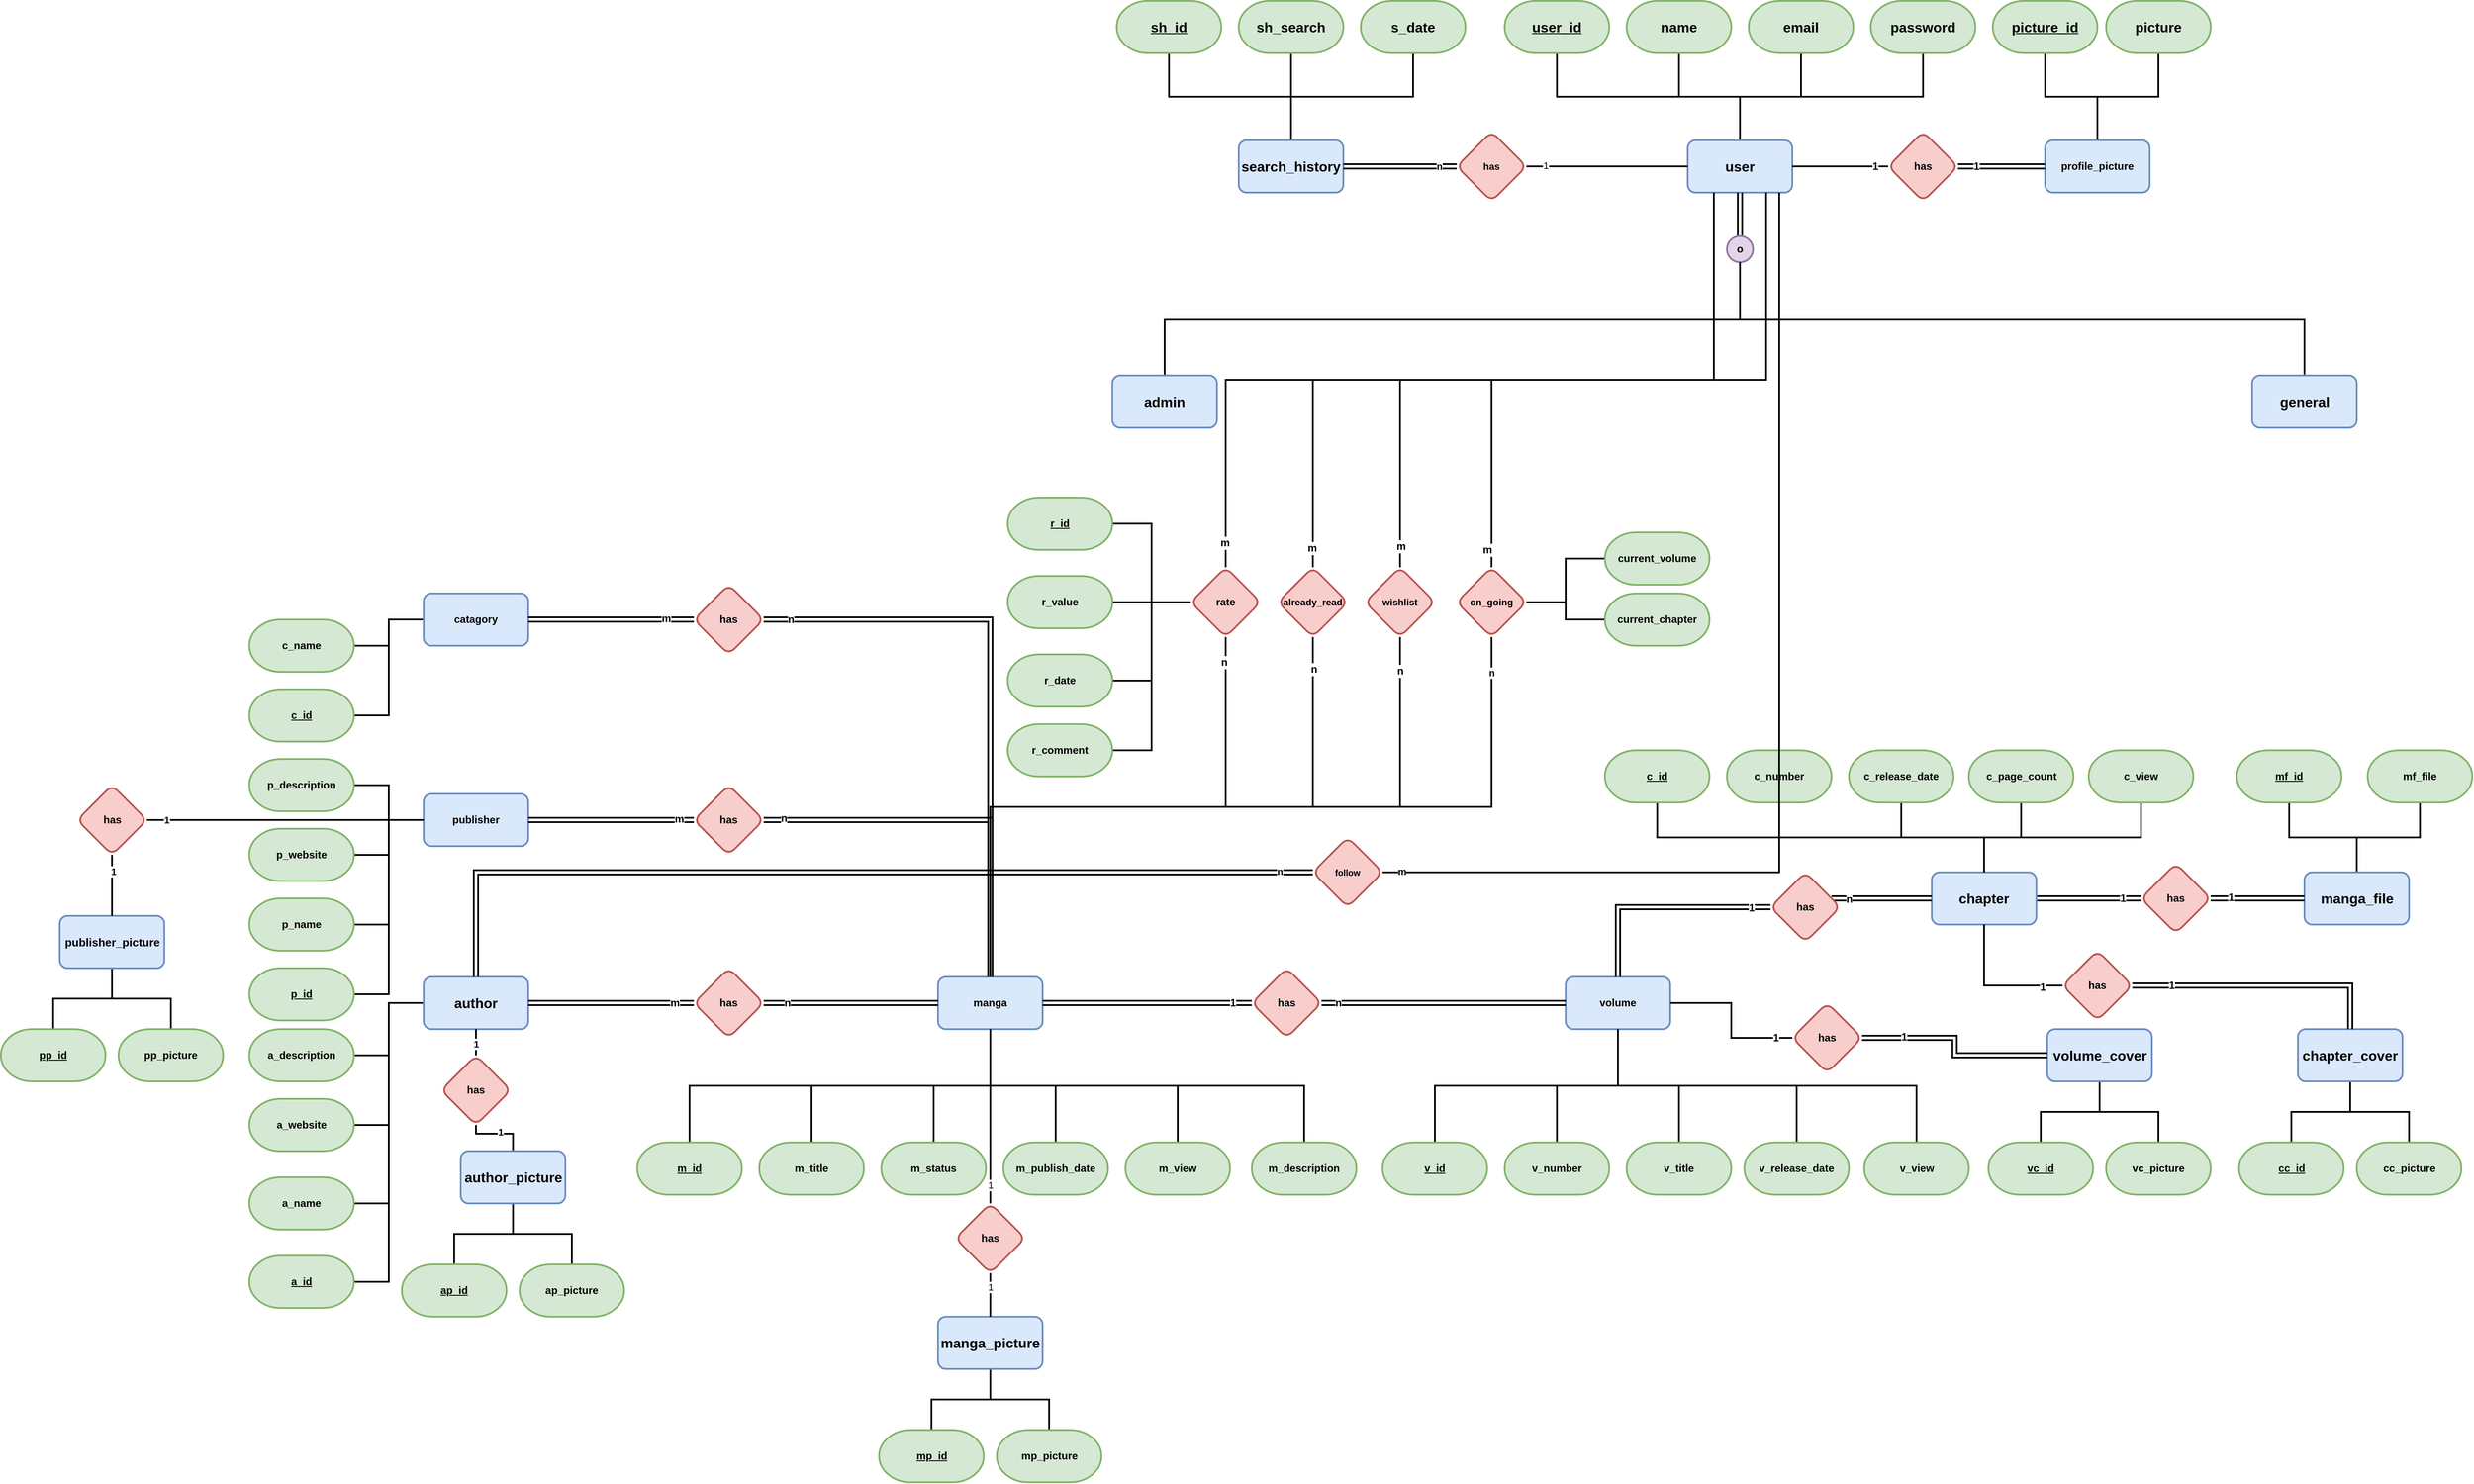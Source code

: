 <mxfile version="22.0.3" type="device">
  <diagram name="Page-1" id="BoSmgqvNc1_bul6-Wwdc">
    <mxGraphModel dx="790" dy="390" grid="1" gridSize="10" guides="1" tooltips="1" connect="1" arrows="1" fold="1" page="1" pageScale="1" pageWidth="5000" pageHeight="5000" math="0" shadow="0">
      <root>
        <mxCell id="0" />
        <mxCell id="1" parent="0" />
        <mxCell id="vwh4TKMZ7woZxt2ZBBR1-9" style="edgeStyle=elbowEdgeStyle;rounded=0;orthogonalLoop=1;jettySize=auto;html=1;fontFamily=Helvetica;fontSize=12;fontColor=default;endArrow=none;endFill=0;strokeWidth=2;elbow=vertical;fontStyle=1" parent="1" source="vwh4TKMZ7woZxt2ZBBR1-2" target="vwh4TKMZ7woZxt2ZBBR1-3" edge="1">
          <mxGeometry relative="1" as="geometry" />
        </mxCell>
        <mxCell id="vwh4TKMZ7woZxt2ZBBR1-13" style="edgeStyle=elbowEdgeStyle;shape=connector;rounded=0;orthogonalLoop=1;jettySize=auto;html=1;labelBackgroundColor=default;strokeColor=default;strokeWidth=2;align=center;verticalAlign=middle;fontFamily=Helvetica;fontSize=12;fontColor=default;endArrow=none;endFill=0;elbow=vertical;fontStyle=1" parent="1" source="vwh4TKMZ7woZxt2ZBBR1-2" target="vwh4TKMZ7woZxt2ZBBR1-4" edge="1">
          <mxGeometry relative="1" as="geometry" />
        </mxCell>
        <mxCell id="vwh4TKMZ7woZxt2ZBBR1-14" style="edgeStyle=elbowEdgeStyle;shape=connector;rounded=0;orthogonalLoop=1;jettySize=auto;html=1;labelBackgroundColor=default;strokeColor=default;strokeWidth=2;align=center;verticalAlign=middle;fontFamily=Helvetica;fontSize=12;fontColor=default;endArrow=none;endFill=0;elbow=vertical;fontStyle=1" parent="1" source="vwh4TKMZ7woZxt2ZBBR1-2" target="vwh4TKMZ7woZxt2ZBBR1-5" edge="1">
          <mxGeometry relative="1" as="geometry" />
        </mxCell>
        <mxCell id="vwh4TKMZ7woZxt2ZBBR1-15" style="edgeStyle=elbowEdgeStyle;shape=connector;rounded=0;orthogonalLoop=1;jettySize=auto;html=1;labelBackgroundColor=default;strokeColor=default;strokeWidth=2;align=center;verticalAlign=middle;fontFamily=Helvetica;fontSize=12;fontColor=default;endArrow=none;endFill=0;elbow=vertical;fontStyle=1" parent="1" source="vwh4TKMZ7woZxt2ZBBR1-2" target="vwh4TKMZ7woZxt2ZBBR1-6" edge="1">
          <mxGeometry relative="1" as="geometry" />
        </mxCell>
        <mxCell id="vwh4TKMZ7woZxt2ZBBR1-2" value="&lt;font style=&quot;font-size: 16px;&quot;&gt;&lt;span&gt;user&lt;/span&gt;&lt;/font&gt;" style="rounded=1;whiteSpace=wrap;html=1;fillColor=#dae8fc;strokeColor=#6c8ebf;strokeWidth=2;fontStyle=1" parent="1" vertex="1">
          <mxGeometry x="2725" y="1140" width="120" height="60" as="geometry" />
        </mxCell>
        <mxCell id="vwh4TKMZ7woZxt2ZBBR1-3" value="&lt;font style=&quot;font-size: 16px;&quot;&gt;&lt;u&gt;user_id&lt;/u&gt;&lt;/font&gt;" style="rounded=1;whiteSpace=wrap;html=1;arcSize=60;strokeColor=#82b366;strokeWidth=2;align=center;verticalAlign=middle;fontFamily=Helvetica;fontSize=12;fillColor=#d5e8d4;fontStyle=1" parent="1" vertex="1">
          <mxGeometry x="2515" y="980" width="120" height="60" as="geometry" />
        </mxCell>
        <mxCell id="vwh4TKMZ7woZxt2ZBBR1-4" value="&lt;font style=&quot;font-size: 16px;&quot;&gt;name&lt;/font&gt;" style="rounded=1;whiteSpace=wrap;html=1;arcSize=60;strokeColor=#82b366;strokeWidth=2;align=center;verticalAlign=middle;fontFamily=Helvetica;fontSize=12;fillColor=#d5e8d4;fontStyle=1" parent="1" vertex="1">
          <mxGeometry x="2655" y="980" width="120" height="60" as="geometry" />
        </mxCell>
        <mxCell id="vwh4TKMZ7woZxt2ZBBR1-5" value="&lt;font style=&quot;font-size: 16px;&quot;&gt;email&lt;/font&gt;" style="rounded=1;whiteSpace=wrap;html=1;arcSize=60;strokeColor=#82b366;strokeWidth=2;align=center;verticalAlign=middle;fontFamily=Helvetica;fontSize=12;fillColor=#d5e8d4;fontStyle=1" parent="1" vertex="1">
          <mxGeometry x="2795" y="980" width="120" height="60" as="geometry" />
        </mxCell>
        <mxCell id="vwh4TKMZ7woZxt2ZBBR1-6" value="&lt;font style=&quot;font-size: 16px;&quot;&gt;password&lt;/font&gt;" style="rounded=1;whiteSpace=wrap;html=1;arcSize=60;strokeColor=#82b366;strokeWidth=2;align=center;verticalAlign=middle;fontFamily=Helvetica;fontSize=12;fillColor=#d5e8d4;fontStyle=1" parent="1" vertex="1">
          <mxGeometry x="2935" y="980" width="120" height="60" as="geometry" />
        </mxCell>
        <mxCell id="vwh4TKMZ7woZxt2ZBBR1-22" style="edgeStyle=elbowEdgeStyle;shape=connector;rounded=0;orthogonalLoop=1;jettySize=auto;html=1;labelBackgroundColor=default;strokeColor=default;strokeWidth=2;align=center;verticalAlign=middle;fontFamily=Helvetica;fontSize=12;fontColor=default;endArrow=none;endFill=0;elbow=vertical;fontStyle=1" parent="1" source="vwh4TKMZ7woZxt2ZBBR1-16" target="vwh4TKMZ7woZxt2ZBBR1-20" edge="1">
          <mxGeometry relative="1" as="geometry" />
        </mxCell>
        <mxCell id="vwh4TKMZ7woZxt2ZBBR1-23" style="edgeStyle=elbowEdgeStyle;shape=connector;rounded=0;orthogonalLoop=1;jettySize=auto;html=1;labelBackgroundColor=default;strokeColor=default;strokeWidth=2;align=center;verticalAlign=middle;fontFamily=Helvetica;fontSize=12;fontColor=default;endArrow=none;endFill=0;elbow=vertical;fontStyle=1" parent="1" source="vwh4TKMZ7woZxt2ZBBR1-16" target="vwh4TKMZ7woZxt2ZBBR1-21" edge="1">
          <mxGeometry relative="1" as="geometry" />
        </mxCell>
        <mxCell id="vwh4TKMZ7woZxt2ZBBR1-16" value="profile_picture" style="rounded=1;whiteSpace=wrap;html=1;strokeColor=#6c8ebf;strokeWidth=2;align=center;verticalAlign=middle;fontFamily=Helvetica;fontSize=12;fontColor=default;fillColor=#dae8fc;fontStyle=1" parent="1" vertex="1">
          <mxGeometry x="3135" y="1140" width="120" height="60" as="geometry" />
        </mxCell>
        <mxCell id="vwh4TKMZ7woZxt2ZBBR1-18" style="edgeStyle=orthogonalEdgeStyle;shape=connector;rounded=0;orthogonalLoop=1;jettySize=auto;html=1;labelBackgroundColor=default;strokeColor=default;strokeWidth=2;align=center;verticalAlign=middle;fontFamily=Helvetica;fontSize=12;fontColor=default;endArrow=none;endFill=0;fontStyle=1" parent="1" source="vwh4TKMZ7woZxt2ZBBR1-17" target="vwh4TKMZ7woZxt2ZBBR1-2" edge="1">
          <mxGeometry relative="1" as="geometry" />
        </mxCell>
        <mxCell id="vwh4TKMZ7woZxt2ZBBR1-24" value="1" style="edgeLabel;html=1;align=center;verticalAlign=middle;resizable=0;points=[];fontSize=12;fontFamily=Helvetica;fontColor=default;fontStyle=1" parent="vwh4TKMZ7woZxt2ZBBR1-18" vertex="1" connectable="0">
          <mxGeometry x="-0.724" relative="1" as="geometry">
            <mxPoint as="offset" />
          </mxGeometry>
        </mxCell>
        <mxCell id="vwh4TKMZ7woZxt2ZBBR1-19" style="edgeStyle=orthogonalEdgeStyle;shape=link;rounded=0;orthogonalLoop=1;jettySize=auto;html=1;labelBackgroundColor=default;strokeColor=default;strokeWidth=2;align=center;verticalAlign=middle;fontFamily=Helvetica;fontSize=12;fontColor=default;endArrow=none;endFill=0;fontStyle=1" parent="1" source="vwh4TKMZ7woZxt2ZBBR1-17" target="vwh4TKMZ7woZxt2ZBBR1-16" edge="1">
          <mxGeometry relative="1" as="geometry" />
        </mxCell>
        <mxCell id="vwh4TKMZ7woZxt2ZBBR1-25" value="1" style="edgeLabel;html=1;align=center;verticalAlign=middle;resizable=0;points=[];fontSize=12;fontFamily=Helvetica;fontColor=default;fontStyle=1" parent="vwh4TKMZ7woZxt2ZBBR1-19" vertex="1" connectable="0">
          <mxGeometry x="-0.584" relative="1" as="geometry">
            <mxPoint as="offset" />
          </mxGeometry>
        </mxCell>
        <mxCell id="vwh4TKMZ7woZxt2ZBBR1-17" value="has" style="rhombus;whiteSpace=wrap;html=1;rounded=1;strokeColor=#b85450;strokeWidth=2;align=center;verticalAlign=middle;fontFamily=Helvetica;fontSize=12;fillColor=#f8cecc;fontStyle=1" parent="1" vertex="1">
          <mxGeometry x="2955" y="1130" width="80" height="80" as="geometry" />
        </mxCell>
        <mxCell id="vwh4TKMZ7woZxt2ZBBR1-20" value="&lt;font style=&quot;font-size: 16px;&quot;&gt;&lt;u&gt;picture_id&lt;/u&gt;&lt;/font&gt;" style="rounded=1;whiteSpace=wrap;html=1;arcSize=60;strokeColor=#82b366;strokeWidth=2;align=center;verticalAlign=middle;fontFamily=Helvetica;fontSize=12;fillColor=#d5e8d4;fontStyle=1" parent="1" vertex="1">
          <mxGeometry x="3075" y="980" width="120" height="60" as="geometry" />
        </mxCell>
        <mxCell id="vwh4TKMZ7woZxt2ZBBR1-21" value="&lt;font style=&quot;font-size: 16px;&quot;&gt;picture&lt;/font&gt;" style="rounded=1;whiteSpace=wrap;html=1;arcSize=60;strokeColor=#82b366;strokeWidth=2;align=center;verticalAlign=middle;fontFamily=Helvetica;fontSize=12;fillColor=#d5e8d4;fontStyle=1" parent="1" vertex="1">
          <mxGeometry x="3205" y="980" width="120" height="60" as="geometry" />
        </mxCell>
        <mxCell id="vwh4TKMZ7woZxt2ZBBR1-31" style="edgeStyle=elbowEdgeStyle;shape=link;rounded=0;orthogonalLoop=1;jettySize=auto;html=1;labelBackgroundColor=default;strokeColor=default;strokeWidth=2;align=center;verticalAlign=middle;fontFamily=Helvetica;fontSize=12;fontColor=default;endArrow=none;endFill=0;elbow=vertical;fontStyle=1" parent="1" source="vwh4TKMZ7woZxt2ZBBR1-26" target="vwh4TKMZ7woZxt2ZBBR1-2" edge="1">
          <mxGeometry relative="1" as="geometry" />
        </mxCell>
        <mxCell id="vwh4TKMZ7woZxt2ZBBR1-26" value="o" style="ellipse;whiteSpace=wrap;html=1;aspect=fixed;rounded=1;strokeColor=#9673a6;strokeWidth=2;align=center;verticalAlign=middle;fontFamily=Helvetica;fontSize=12;fillColor=#e1d5e7;fontStyle=1" parent="1" vertex="1">
          <mxGeometry x="2770" y="1250" width="30" height="30" as="geometry" />
        </mxCell>
        <mxCell id="vwh4TKMZ7woZxt2ZBBR1-29" style="edgeStyle=elbowEdgeStyle;shape=connector;rounded=0;orthogonalLoop=1;jettySize=auto;html=1;labelBackgroundColor=default;strokeColor=default;strokeWidth=2;align=center;verticalAlign=middle;fontFamily=Helvetica;fontSize=12;fontColor=default;endArrow=none;endFill=0;elbow=vertical;fontStyle=1" parent="1" source="vwh4TKMZ7woZxt2ZBBR1-27" target="vwh4TKMZ7woZxt2ZBBR1-26" edge="1">
          <mxGeometry relative="1" as="geometry" />
        </mxCell>
        <mxCell id="vwh4TKMZ7woZxt2ZBBR1-27" value="&lt;font style=&quot;font-size: 16px;&quot;&gt;&lt;span&gt;admin&lt;/span&gt;&lt;/font&gt;" style="rounded=1;whiteSpace=wrap;html=1;fillColor=#dae8fc;strokeColor=#6c8ebf;strokeWidth=2;fontStyle=1" parent="1" vertex="1">
          <mxGeometry x="2065" y="1410" width="120" height="60" as="geometry" />
        </mxCell>
        <mxCell id="vwh4TKMZ7woZxt2ZBBR1-30" style="edgeStyle=elbowEdgeStyle;shape=connector;rounded=0;orthogonalLoop=1;jettySize=auto;html=1;labelBackgroundColor=default;strokeColor=default;strokeWidth=2;align=center;verticalAlign=middle;fontFamily=Helvetica;fontSize=12;fontColor=default;endArrow=none;endFill=0;elbow=vertical;fontStyle=1" parent="1" source="vwh4TKMZ7woZxt2ZBBR1-28" target="vwh4TKMZ7woZxt2ZBBR1-26" edge="1">
          <mxGeometry relative="1" as="geometry" />
        </mxCell>
        <mxCell id="vwh4TKMZ7woZxt2ZBBR1-28" value="&lt;font style=&quot;font-size: 16px;&quot;&gt;&lt;span&gt;general&lt;/span&gt;&lt;/font&gt;" style="rounded=1;whiteSpace=wrap;html=1;fillColor=#dae8fc;strokeColor=#6c8ebf;strokeWidth=2;fontStyle=1" parent="1" vertex="1">
          <mxGeometry x="3372.5" y="1410" width="120" height="60" as="geometry" />
        </mxCell>
        <mxCell id="vwh4TKMZ7woZxt2ZBBR1-46" style="edgeStyle=elbowEdgeStyle;shape=connector;rounded=0;orthogonalLoop=1;jettySize=auto;html=1;labelBackgroundColor=default;strokeColor=default;strokeWidth=2;align=center;verticalAlign=middle;fontFamily=Helvetica;fontSize=12;fontColor=default;endArrow=none;endFill=0;elbow=vertical;fontStyle=1" parent="1" source="vwh4TKMZ7woZxt2ZBBR1-32" target="vwh4TKMZ7woZxt2ZBBR1-40" edge="1">
          <mxGeometry relative="1" as="geometry" />
        </mxCell>
        <mxCell id="vwh4TKMZ7woZxt2ZBBR1-47" style="edgeStyle=elbowEdgeStyle;shape=connector;rounded=0;orthogonalLoop=1;jettySize=auto;html=1;labelBackgroundColor=default;strokeColor=default;strokeWidth=2;align=center;verticalAlign=middle;fontFamily=Helvetica;fontSize=12;fontColor=default;endArrow=none;endFill=0;elbow=vertical;fontStyle=1" parent="1" source="vwh4TKMZ7woZxt2ZBBR1-32" target="vwh4TKMZ7woZxt2ZBBR1-41" edge="1">
          <mxGeometry relative="1" as="geometry" />
        </mxCell>
        <mxCell id="vwh4TKMZ7woZxt2ZBBR1-48" style="edgeStyle=elbowEdgeStyle;shape=connector;rounded=0;orthogonalLoop=1;jettySize=auto;html=1;labelBackgroundColor=default;strokeColor=default;strokeWidth=2;align=center;verticalAlign=middle;fontFamily=Helvetica;fontSize=12;fontColor=default;endArrow=none;endFill=0;elbow=vertical;fontStyle=1" parent="1" source="vwh4TKMZ7woZxt2ZBBR1-32" target="vwh4TKMZ7woZxt2ZBBR1-42" edge="1">
          <mxGeometry relative="1" as="geometry" />
        </mxCell>
        <mxCell id="vwh4TKMZ7woZxt2ZBBR1-49" style="edgeStyle=elbowEdgeStyle;shape=connector;rounded=0;orthogonalLoop=1;jettySize=auto;html=1;labelBackgroundColor=default;strokeColor=default;strokeWidth=2;align=center;verticalAlign=middle;fontFamily=Helvetica;fontSize=12;fontColor=default;endArrow=none;endFill=0;elbow=vertical;fontStyle=1" parent="1" source="vwh4TKMZ7woZxt2ZBBR1-32" target="vwh4TKMZ7woZxt2ZBBR1-44" edge="1">
          <mxGeometry relative="1" as="geometry" />
        </mxCell>
        <mxCell id="vwh4TKMZ7woZxt2ZBBR1-50" style="edgeStyle=elbowEdgeStyle;shape=connector;rounded=0;orthogonalLoop=1;jettySize=auto;html=1;labelBackgroundColor=default;strokeColor=default;strokeWidth=2;align=center;verticalAlign=middle;fontFamily=Helvetica;fontSize=12;fontColor=default;endArrow=none;endFill=0;elbow=vertical;fontStyle=1" parent="1" source="vwh4TKMZ7woZxt2ZBBR1-32" target="vwh4TKMZ7woZxt2ZBBR1-45" edge="1">
          <mxGeometry relative="1" as="geometry" />
        </mxCell>
        <mxCell id="Puczav_mlAhpV0eRWNq6-40" style="edgeStyle=elbowEdgeStyle;shape=connector;rounded=0;orthogonalLoop=1;jettySize=auto;html=1;labelBackgroundColor=default;strokeColor=default;strokeWidth=2;align=center;verticalAlign=middle;fontFamily=Helvetica;fontSize=11;fontColor=default;endArrow=none;endFill=0;elbow=vertical;fontStyle=1" parent="1" source="vwh4TKMZ7woZxt2ZBBR1-32" target="vwh4TKMZ7woZxt2ZBBR1-190" edge="1">
          <mxGeometry relative="1" as="geometry" />
        </mxCell>
        <mxCell id="Puczav_mlAhpV0eRWNq6-41" value="n" style="edgeLabel;html=1;align=center;verticalAlign=middle;resizable=0;points=[];fontSize=11;fontFamily=Helvetica;fontColor=default;fontStyle=1" parent="Puczav_mlAhpV0eRWNq6-40" vertex="1" connectable="0">
          <mxGeometry x="0.972" relative="1" as="geometry">
            <mxPoint y="27" as="offset" />
          </mxGeometry>
        </mxCell>
        <mxCell id="vwh4TKMZ7woZxt2ZBBR1-32" value="manga" style="rounded=1;whiteSpace=wrap;html=1;strokeColor=#6c8ebf;strokeWidth=2;align=center;verticalAlign=middle;fontFamily=Helvetica;fontSize=12;fontColor=default;fillColor=#dae8fc;fontStyle=1" parent="1" vertex="1">
          <mxGeometry x="1865" y="2100" width="120" height="60" as="geometry" />
        </mxCell>
        <mxCell id="-6IDkBmVgf6BlsOlDVBG-16" style="edgeStyle=elbowEdgeStyle;shape=connector;rounded=0;orthogonalLoop=1;jettySize=auto;html=1;labelBackgroundColor=default;strokeColor=default;strokeWidth=2;align=center;verticalAlign=middle;fontFamily=Helvetica;fontSize=11;fontColor=default;endArrow=none;endFill=0;elbow=vertical;" parent="1" source="vwh4TKMZ7woZxt2ZBBR1-33" target="-6IDkBmVgf6BlsOlDVBG-15" edge="1">
          <mxGeometry relative="1" as="geometry" />
        </mxCell>
        <mxCell id="vwh4TKMZ7woZxt2ZBBR1-33" value="volume" style="rounded=1;whiteSpace=wrap;html=1;strokeColor=#6c8ebf;strokeWidth=2;align=center;verticalAlign=middle;fontFamily=Helvetica;fontSize=12;fontColor=default;fillColor=#dae8fc;fontStyle=1" parent="1" vertex="1">
          <mxGeometry x="2585" y="2100" width="120" height="60" as="geometry" />
        </mxCell>
        <mxCell id="vwh4TKMZ7woZxt2ZBBR1-35" style="edgeStyle=elbowEdgeStyle;shape=link;rounded=0;orthogonalLoop=1;jettySize=auto;html=1;labelBackgroundColor=default;strokeColor=default;strokeWidth=2;align=center;verticalAlign=middle;fontFamily=Helvetica;fontSize=12;fontColor=default;endArrow=none;endFill=0;elbow=vertical;fontStyle=1" parent="1" source="vwh4TKMZ7woZxt2ZBBR1-34" target="vwh4TKMZ7woZxt2ZBBR1-32" edge="1">
          <mxGeometry relative="1" as="geometry" />
        </mxCell>
        <mxCell id="vwh4TKMZ7woZxt2ZBBR1-38" value="1" style="edgeLabel;html=1;align=center;verticalAlign=middle;resizable=0;points=[];fontSize=12;fontFamily=Helvetica;fontColor=default;fontStyle=1" parent="vwh4TKMZ7woZxt2ZBBR1-35" vertex="1" connectable="0">
          <mxGeometry x="-0.75" y="-4" relative="1" as="geometry">
            <mxPoint x="8" y="4" as="offset" />
          </mxGeometry>
        </mxCell>
        <mxCell id="vwh4TKMZ7woZxt2ZBBR1-36" style="edgeStyle=orthogonalEdgeStyle;shape=link;rounded=0;orthogonalLoop=1;jettySize=auto;html=1;labelBackgroundColor=default;strokeColor=default;strokeWidth=2;align=center;verticalAlign=middle;fontFamily=Helvetica;fontSize=12;fontColor=default;endArrow=none;endFill=0;fontStyle=1" parent="1" source="vwh4TKMZ7woZxt2ZBBR1-34" target="vwh4TKMZ7woZxt2ZBBR1-33" edge="1">
          <mxGeometry relative="1" as="geometry" />
        </mxCell>
        <mxCell id="vwh4TKMZ7woZxt2ZBBR1-37" value="n" style="edgeLabel;html=1;align=center;verticalAlign=middle;resizable=0;points=[];fontSize=12;fontFamily=Helvetica;fontColor=default;fontStyle=1" parent="vwh4TKMZ7woZxt2ZBBR1-36" vertex="1" connectable="0">
          <mxGeometry x="-0.863" relative="1" as="geometry">
            <mxPoint as="offset" />
          </mxGeometry>
        </mxCell>
        <mxCell id="vwh4TKMZ7woZxt2ZBBR1-34" value="has" style="rhombus;whiteSpace=wrap;html=1;rounded=1;strokeColor=#b85450;strokeWidth=2;align=center;verticalAlign=middle;fontFamily=Helvetica;fontSize=12;fontColor=default;fillColor=#f8cecc;fontStyle=1" parent="1" vertex="1">
          <mxGeometry x="2225" y="2090" width="80" height="80" as="geometry" />
        </mxCell>
        <mxCell id="vwh4TKMZ7woZxt2ZBBR1-40" value="&lt;u&gt;m_id&lt;/u&gt;" style="rounded=1;whiteSpace=wrap;html=1;arcSize=60;strokeColor=#82b366;strokeWidth=2;align=center;verticalAlign=middle;fontFamily=Helvetica;fontSize=12;fontColor=default;fillColor=#d5e8d4;fontStyle=1" parent="1" vertex="1">
          <mxGeometry x="1520" y="2290" width="120" height="60" as="geometry" />
        </mxCell>
        <mxCell id="vwh4TKMZ7woZxt2ZBBR1-41" value="m_title" style="rounded=1;whiteSpace=wrap;html=1;arcSize=60;strokeColor=#82b366;strokeWidth=2;align=center;verticalAlign=middle;fontFamily=Helvetica;fontSize=12;fontColor=default;fillColor=#d5e8d4;fontStyle=1" parent="1" vertex="1">
          <mxGeometry x="1660" y="2290" width="120" height="60" as="geometry" />
        </mxCell>
        <mxCell id="vwh4TKMZ7woZxt2ZBBR1-42" value="m_status" style="rounded=1;whiteSpace=wrap;html=1;arcSize=60;strokeColor=#82b366;strokeWidth=2;align=center;verticalAlign=middle;fontFamily=Helvetica;fontSize=12;fontColor=default;fillColor=#d5e8d4;fontStyle=1" parent="1" vertex="1">
          <mxGeometry x="1800" y="2290" width="120" height="60" as="geometry" />
        </mxCell>
        <mxCell id="vwh4TKMZ7woZxt2ZBBR1-44" value="m_publish_date" style="rounded=1;whiteSpace=wrap;html=1;arcSize=60;strokeColor=#82b366;strokeWidth=2;align=center;verticalAlign=middle;fontFamily=Helvetica;fontSize=12;fontColor=default;fillColor=#d5e8d4;fontStyle=1" parent="1" vertex="1">
          <mxGeometry x="1940" y="2290" width="120" height="60" as="geometry" />
        </mxCell>
        <mxCell id="vwh4TKMZ7woZxt2ZBBR1-45" value="m_view" style="rounded=1;whiteSpace=wrap;html=1;arcSize=60;strokeColor=#82b366;strokeWidth=2;align=center;verticalAlign=middle;fontFamily=Helvetica;fontSize=12;fontColor=default;fillColor=#d5e8d4;fontStyle=1" parent="1" vertex="1">
          <mxGeometry x="2080" y="2290" width="120" height="60" as="geometry" />
        </mxCell>
        <mxCell id="vwh4TKMZ7woZxt2ZBBR1-73" style="edgeStyle=elbowEdgeStyle;shape=connector;rounded=0;orthogonalLoop=1;jettySize=auto;html=1;labelBackgroundColor=default;strokeColor=default;strokeWidth=2;align=center;verticalAlign=middle;fontFamily=Helvetica;fontSize=12;fontColor=default;endArrow=none;endFill=0;elbow=vertical;fontStyle=1" parent="1" source="vwh4TKMZ7woZxt2ZBBR1-52" target="vwh4TKMZ7woZxt2ZBBR1-33" edge="1">
          <mxGeometry relative="1" as="geometry" />
        </mxCell>
        <mxCell id="vwh4TKMZ7woZxt2ZBBR1-52" value="&lt;u&gt;v_id&lt;/u&gt;" style="rounded=1;whiteSpace=wrap;html=1;arcSize=60;strokeColor=#82b366;strokeWidth=2;align=center;verticalAlign=middle;fontFamily=Helvetica;fontSize=12;fontColor=default;fillColor=#d5e8d4;fontStyle=1" parent="1" vertex="1">
          <mxGeometry x="2375" y="2290" width="120" height="60" as="geometry" />
        </mxCell>
        <mxCell id="vwh4TKMZ7woZxt2ZBBR1-74" style="edgeStyle=elbowEdgeStyle;shape=connector;rounded=0;orthogonalLoop=1;jettySize=auto;html=1;labelBackgroundColor=default;strokeColor=default;strokeWidth=2;align=center;verticalAlign=middle;fontFamily=Helvetica;fontSize=12;fontColor=default;endArrow=none;endFill=0;elbow=vertical;fontStyle=1" parent="1" source="vwh4TKMZ7woZxt2ZBBR1-53" target="vwh4TKMZ7woZxt2ZBBR1-33" edge="1">
          <mxGeometry relative="1" as="geometry" />
        </mxCell>
        <mxCell id="vwh4TKMZ7woZxt2ZBBR1-53" value="v_number" style="rounded=1;whiteSpace=wrap;html=1;arcSize=60;strokeColor=#82b366;strokeWidth=2;align=center;verticalAlign=middle;fontFamily=Helvetica;fontSize=12;fontColor=default;fillColor=#d5e8d4;fontStyle=1" parent="1" vertex="1">
          <mxGeometry x="2515" y="2290" width="120" height="60" as="geometry" />
        </mxCell>
        <mxCell id="vwh4TKMZ7woZxt2ZBBR1-75" style="edgeStyle=elbowEdgeStyle;shape=connector;rounded=0;orthogonalLoop=1;jettySize=auto;html=1;labelBackgroundColor=default;strokeColor=default;strokeWidth=2;align=center;verticalAlign=middle;fontFamily=Helvetica;fontSize=12;fontColor=default;endArrow=none;endFill=0;elbow=vertical;fontStyle=1" parent="1" source="vwh4TKMZ7woZxt2ZBBR1-54" target="vwh4TKMZ7woZxt2ZBBR1-33" edge="1">
          <mxGeometry relative="1" as="geometry" />
        </mxCell>
        <mxCell id="vwh4TKMZ7woZxt2ZBBR1-54" value="v_title" style="rounded=1;whiteSpace=wrap;html=1;arcSize=60;strokeColor=#82b366;strokeWidth=2;align=center;verticalAlign=middle;fontFamily=Helvetica;fontSize=12;fontColor=default;fillColor=#d5e8d4;fontStyle=1" parent="1" vertex="1">
          <mxGeometry x="2655" y="2290" width="120" height="60" as="geometry" />
        </mxCell>
        <mxCell id="vwh4TKMZ7woZxt2ZBBR1-76" style="edgeStyle=elbowEdgeStyle;shape=connector;rounded=0;orthogonalLoop=1;jettySize=auto;html=1;labelBackgroundColor=default;strokeColor=default;strokeWidth=2;align=center;verticalAlign=middle;fontFamily=Helvetica;fontSize=12;fontColor=default;endArrow=none;endFill=0;elbow=vertical;fontStyle=1" parent="1" source="vwh4TKMZ7woZxt2ZBBR1-55" target="vwh4TKMZ7woZxt2ZBBR1-33" edge="1">
          <mxGeometry relative="1" as="geometry" />
        </mxCell>
        <mxCell id="vwh4TKMZ7woZxt2ZBBR1-55" value="v_release_date" style="rounded=1;whiteSpace=wrap;html=1;arcSize=60;strokeColor=#82b366;strokeWidth=2;align=center;verticalAlign=middle;fontFamily=Helvetica;fontSize=12;fontColor=default;fillColor=#d5e8d4;fontStyle=1" parent="1" vertex="1">
          <mxGeometry x="2790" y="2290" width="120" height="60" as="geometry" />
        </mxCell>
        <mxCell id="vwh4TKMZ7woZxt2ZBBR1-71" style="edgeStyle=orthogonalEdgeStyle;shape=connector;rounded=0;orthogonalLoop=1;jettySize=auto;html=1;labelBackgroundColor=default;strokeColor=default;strokeWidth=2;align=center;verticalAlign=middle;fontFamily=Helvetica;fontSize=12;fontColor=default;endArrow=none;endFill=0;fontStyle=1" parent="1" source="vwh4TKMZ7woZxt2ZBBR1-58" target="vwh4TKMZ7woZxt2ZBBR1-69" edge="1">
          <mxGeometry relative="1" as="geometry" />
        </mxCell>
        <mxCell id="vwh4TKMZ7woZxt2ZBBR1-72" style="edgeStyle=orthogonalEdgeStyle;shape=connector;rounded=0;orthogonalLoop=1;jettySize=auto;html=1;labelBackgroundColor=default;strokeColor=default;strokeWidth=2;align=center;verticalAlign=middle;fontFamily=Helvetica;fontSize=12;fontColor=default;endArrow=none;endFill=0;fontStyle=1" parent="1" source="vwh4TKMZ7woZxt2ZBBR1-58" target="vwh4TKMZ7woZxt2ZBBR1-70" edge="1">
          <mxGeometry relative="1" as="geometry" />
        </mxCell>
        <mxCell id="vwh4TKMZ7woZxt2ZBBR1-58" value="&lt;font style=&quot;font-size: 16px;&quot;&gt;&lt;span&gt;volume_cover&lt;/span&gt;&lt;/font&gt;" style="rounded=1;whiteSpace=wrap;html=1;fillColor=#dae8fc;strokeColor=#6c8ebf;strokeWidth=2;fontStyle=1" parent="1" vertex="1">
          <mxGeometry x="3137.5" y="2160" width="120" height="60" as="geometry" />
        </mxCell>
        <mxCell id="vwh4TKMZ7woZxt2ZBBR1-69" value="&lt;u&gt;vc_id&lt;/u&gt;" style="rounded=1;whiteSpace=wrap;html=1;arcSize=60;strokeColor=#82b366;strokeWidth=2;align=center;verticalAlign=middle;fontFamily=Helvetica;fontSize=12;fontColor=default;fillColor=#d5e8d4;fontStyle=1" parent="1" vertex="1">
          <mxGeometry x="3070" y="2290" width="120" height="60" as="geometry" />
        </mxCell>
        <mxCell id="vwh4TKMZ7woZxt2ZBBR1-70" value="vc_picture" style="rounded=1;whiteSpace=wrap;html=1;arcSize=60;strokeColor=#82b366;strokeWidth=2;align=center;verticalAlign=middle;fontFamily=Helvetica;fontSize=12;fontColor=default;fillColor=#d5e8d4;fontStyle=1" parent="1" vertex="1">
          <mxGeometry x="3205" y="2290" width="120" height="60" as="geometry" />
        </mxCell>
        <mxCell id="vwh4TKMZ7woZxt2ZBBR1-78" style="edgeStyle=orthogonalEdgeStyle;shape=link;rounded=0;orthogonalLoop=1;jettySize=auto;html=1;labelBackgroundColor=default;strokeColor=default;strokeWidth=2;align=center;verticalAlign=middle;fontFamily=Helvetica;fontSize=12;fontColor=default;endArrow=none;endFill=0;fontStyle=1" parent="1" source="vwh4TKMZ7woZxt2ZBBR1-77" target="vwh4TKMZ7woZxt2ZBBR1-58" edge="1">
          <mxGeometry relative="1" as="geometry" />
        </mxCell>
        <mxCell id="vwh4TKMZ7woZxt2ZBBR1-97" value="1" style="edgeLabel;html=1;align=center;verticalAlign=middle;resizable=0;points=[];fontSize=12;fontFamily=Helvetica;fontColor=default;fontStyle=1" parent="vwh4TKMZ7woZxt2ZBBR1-78" vertex="1" connectable="0">
          <mxGeometry x="-0.593" y="1" relative="1" as="geometry">
            <mxPoint as="offset" />
          </mxGeometry>
        </mxCell>
        <mxCell id="vwh4TKMZ7woZxt2ZBBR1-79" style="edgeStyle=orthogonalEdgeStyle;shape=connector;rounded=0;orthogonalLoop=1;jettySize=auto;html=1;labelBackgroundColor=default;strokeColor=default;strokeWidth=2;align=center;verticalAlign=middle;fontFamily=Helvetica;fontSize=12;fontColor=default;endArrow=none;endFill=0;fontStyle=1" parent="1" source="vwh4TKMZ7woZxt2ZBBR1-77" target="vwh4TKMZ7woZxt2ZBBR1-33" edge="1">
          <mxGeometry relative="1" as="geometry" />
        </mxCell>
        <mxCell id="vwh4TKMZ7woZxt2ZBBR1-98" value="1" style="edgeLabel;html=1;align=center;verticalAlign=middle;resizable=0;points=[];fontSize=12;fontFamily=Helvetica;fontColor=default;fontStyle=1" parent="vwh4TKMZ7woZxt2ZBBR1-79" vertex="1" connectable="0">
          <mxGeometry x="-0.781" relative="1" as="geometry">
            <mxPoint as="offset" />
          </mxGeometry>
        </mxCell>
        <mxCell id="vwh4TKMZ7woZxt2ZBBR1-77" value="has" style="rhombus;whiteSpace=wrap;html=1;rounded=1;strokeColor=#b85450;strokeWidth=2;align=center;verticalAlign=middle;fontFamily=Helvetica;fontSize=12;fontColor=default;fillColor=#f8cecc;fontStyle=1" parent="1" vertex="1">
          <mxGeometry x="2845" y="2130" width="80" height="80" as="geometry" />
        </mxCell>
        <mxCell id="vwh4TKMZ7woZxt2ZBBR1-80" style="edgeStyle=orthogonalEdgeStyle;shape=connector;rounded=0;orthogonalLoop=1;jettySize=auto;html=1;labelBackgroundColor=default;strokeColor=default;strokeWidth=2;align=center;verticalAlign=middle;fontFamily=Helvetica;fontSize=12;fontColor=default;endArrow=none;endFill=0;fontStyle=1" parent="1" source="vwh4TKMZ7woZxt2ZBBR1-82" target="vwh4TKMZ7woZxt2ZBBR1-83" edge="1">
          <mxGeometry relative="1" as="geometry" />
        </mxCell>
        <mxCell id="vwh4TKMZ7woZxt2ZBBR1-81" style="edgeStyle=orthogonalEdgeStyle;shape=connector;rounded=0;orthogonalLoop=1;jettySize=auto;html=1;labelBackgroundColor=default;strokeColor=default;strokeWidth=2;align=center;verticalAlign=middle;fontFamily=Helvetica;fontSize=12;fontColor=default;endArrow=none;endFill=0;fontStyle=1" parent="1" source="vwh4TKMZ7woZxt2ZBBR1-82" target="vwh4TKMZ7woZxt2ZBBR1-84" edge="1">
          <mxGeometry relative="1" as="geometry" />
        </mxCell>
        <mxCell id="vwh4TKMZ7woZxt2ZBBR1-82" value="&lt;span style=&quot;font-size: 16px;&quot;&gt;&lt;span&gt;manga_file&lt;/span&gt;&lt;/span&gt;" style="rounded=1;whiteSpace=wrap;html=1;fillColor=#dae8fc;strokeColor=#6c8ebf;strokeWidth=2;fontStyle=1" parent="1" vertex="1">
          <mxGeometry x="3432.5" y="1980" width="120" height="60" as="geometry" />
        </mxCell>
        <mxCell id="vwh4TKMZ7woZxt2ZBBR1-83" value="&lt;u&gt;mf_id&lt;/u&gt;" style="rounded=1;whiteSpace=wrap;html=1;arcSize=60;strokeColor=#82b366;strokeWidth=2;align=center;verticalAlign=middle;fontFamily=Helvetica;fontSize=12;fontColor=default;fillColor=#d5e8d4;fontStyle=1" parent="1" vertex="1">
          <mxGeometry x="3355" y="1840" width="120" height="60" as="geometry" />
        </mxCell>
        <mxCell id="vwh4TKMZ7woZxt2ZBBR1-84" value="mf_file" style="rounded=1;whiteSpace=wrap;html=1;arcSize=60;strokeColor=#82b366;strokeWidth=2;align=center;verticalAlign=middle;fontFamily=Helvetica;fontSize=12;fontColor=default;fillColor=#d5e8d4;fontStyle=1" parent="1" vertex="1">
          <mxGeometry x="3505" y="1840" width="120" height="60" as="geometry" />
        </mxCell>
        <mxCell id="vwh4TKMZ7woZxt2ZBBR1-85" style="edgeStyle=orthogonalEdgeStyle;shape=link;rounded=0;orthogonalLoop=1;jettySize=auto;html=1;labelBackgroundColor=default;strokeColor=default;strokeWidth=2;align=center;verticalAlign=middle;fontFamily=Helvetica;fontSize=12;fontColor=default;endArrow=none;endFill=0;elbow=vertical;fontStyle=1" parent="1" source="vwh4TKMZ7woZxt2ZBBR1-88" target="vwh4TKMZ7woZxt2ZBBR1-82" edge="1">
          <mxGeometry relative="1" as="geometry" />
        </mxCell>
        <mxCell id="vwh4TKMZ7woZxt2ZBBR1-86" value="1" style="edgeLabel;html=1;align=center;verticalAlign=middle;resizable=0;points=[];fontSize=12;fontFamily=Helvetica;fontColor=default;fontStyle=1" parent="vwh4TKMZ7woZxt2ZBBR1-85" vertex="1" connectable="0">
          <mxGeometry x="-0.583" y="1" relative="1" as="geometry">
            <mxPoint as="offset" />
          </mxGeometry>
        </mxCell>
        <mxCell id="vwh4TKMZ7woZxt2ZBBR1-88" value="has" style="rhombus;whiteSpace=wrap;html=1;rounded=1;strokeColor=#b85450;strokeWidth=2;align=center;verticalAlign=middle;fontFamily=Helvetica;fontSize=12;fontColor=default;fillColor=#f8cecc;fontStyle=1" parent="1" vertex="1">
          <mxGeometry x="3245" y="1970" width="80" height="80" as="geometry" />
        </mxCell>
        <mxCell id="vwh4TKMZ7woZxt2ZBBR1-99" style="edgeStyle=elbowEdgeStyle;shape=link;rounded=0;orthogonalLoop=1;jettySize=auto;html=1;labelBackgroundColor=default;strokeColor=default;strokeWidth=2;align=center;verticalAlign=middle;fontFamily=Helvetica;fontSize=12;fontColor=default;endArrow=none;endFill=0;elbow=vertical;fontStyle=1" parent="1" source="vwh4TKMZ7woZxt2ZBBR1-90" target="vwh4TKMZ7woZxt2ZBBR1-88" edge="1">
          <mxGeometry relative="1" as="geometry" />
        </mxCell>
        <mxCell id="vwh4TKMZ7woZxt2ZBBR1-100" value="1" style="edgeLabel;html=1;align=center;verticalAlign=middle;resizable=0;points=[];fontSize=12;fontFamily=Helvetica;fontColor=default;fontStyle=1" parent="vwh4TKMZ7woZxt2ZBBR1-99" vertex="1" connectable="0">
          <mxGeometry x="0.64" relative="1" as="geometry">
            <mxPoint as="offset" />
          </mxGeometry>
        </mxCell>
        <mxCell id="vwh4TKMZ7woZxt2ZBBR1-105" style="edgeStyle=elbowEdgeStyle;shape=connector;rounded=0;orthogonalLoop=1;jettySize=auto;html=1;labelBackgroundColor=default;strokeColor=default;strokeWidth=2;align=center;verticalAlign=middle;fontFamily=Helvetica;fontSize=12;fontColor=default;endArrow=none;endFill=0;elbow=vertical;fontStyle=1" parent="1" source="vwh4TKMZ7woZxt2ZBBR1-90" target="vwh4TKMZ7woZxt2ZBBR1-101" edge="1">
          <mxGeometry relative="1" as="geometry" />
        </mxCell>
        <mxCell id="vwh4TKMZ7woZxt2ZBBR1-106" style="edgeStyle=elbowEdgeStyle;shape=connector;rounded=0;orthogonalLoop=1;jettySize=auto;html=1;labelBackgroundColor=default;strokeColor=default;strokeWidth=2;align=center;verticalAlign=middle;fontFamily=Helvetica;fontSize=12;fontColor=default;endArrow=none;endFill=0;elbow=vertical;fontStyle=1" parent="1" source="vwh4TKMZ7woZxt2ZBBR1-90" target="vwh4TKMZ7woZxt2ZBBR1-102" edge="1">
          <mxGeometry relative="1" as="geometry" />
        </mxCell>
        <mxCell id="vwh4TKMZ7woZxt2ZBBR1-107" style="edgeStyle=elbowEdgeStyle;shape=connector;rounded=0;orthogonalLoop=1;jettySize=auto;html=1;labelBackgroundColor=default;strokeColor=default;strokeWidth=2;align=center;verticalAlign=middle;fontFamily=Helvetica;fontSize=12;fontColor=default;endArrow=none;endFill=0;elbow=vertical;fontStyle=1" parent="1" source="vwh4TKMZ7woZxt2ZBBR1-90" target="vwh4TKMZ7woZxt2ZBBR1-104" edge="1">
          <mxGeometry relative="1" as="geometry" />
        </mxCell>
        <mxCell id="vwh4TKMZ7woZxt2ZBBR1-120" style="edgeStyle=elbowEdgeStyle;shape=connector;rounded=0;orthogonalLoop=1;jettySize=auto;html=1;labelBackgroundColor=default;strokeColor=default;strokeWidth=2;align=center;verticalAlign=middle;fontFamily=Helvetica;fontSize=12;fontColor=default;endArrow=none;endFill=0;elbow=vertical;fontStyle=1" parent="1" source="vwh4TKMZ7woZxt2ZBBR1-90" target="vwh4TKMZ7woZxt2ZBBR1-119" edge="1">
          <mxGeometry relative="1" as="geometry" />
        </mxCell>
        <mxCell id="vwh4TKMZ7woZxt2ZBBR1-90" value="&lt;font style=&quot;font-size: 16px;&quot;&gt;&lt;span&gt;chapter&lt;/span&gt;&lt;/font&gt;" style="rounded=1;whiteSpace=wrap;html=1;fillColor=#dae8fc;strokeColor=#6c8ebf;strokeWidth=2;fontStyle=1" parent="1" vertex="1">
          <mxGeometry x="3005" y="1980" width="120" height="60" as="geometry" />
        </mxCell>
        <mxCell id="vwh4TKMZ7woZxt2ZBBR1-92" style="edgeStyle=elbowEdgeStyle;shape=link;rounded=0;orthogonalLoop=1;jettySize=auto;html=1;labelBackgroundColor=default;strokeColor=default;strokeWidth=2;align=center;verticalAlign=middle;fontFamily=Helvetica;fontSize=12;fontColor=default;endArrow=none;endFill=0;elbow=vertical;fontStyle=1" parent="1" source="vwh4TKMZ7woZxt2ZBBR1-91" target="vwh4TKMZ7woZxt2ZBBR1-90" edge="1">
          <mxGeometry relative="1" as="geometry" />
        </mxCell>
        <mxCell id="vwh4TKMZ7woZxt2ZBBR1-94" value="n" style="edgeLabel;html=1;align=center;verticalAlign=middle;resizable=0;points=[];fontSize=12;fontFamily=Helvetica;fontColor=default;fontStyle=1" parent="vwh4TKMZ7woZxt2ZBBR1-92" vertex="1" connectable="0">
          <mxGeometry x="-0.655" y="-1" relative="1" as="geometry">
            <mxPoint as="offset" />
          </mxGeometry>
        </mxCell>
        <mxCell id="vwh4TKMZ7woZxt2ZBBR1-93" style="edgeStyle=orthogonalEdgeStyle;shape=link;rounded=0;orthogonalLoop=1;jettySize=auto;html=1;labelBackgroundColor=default;strokeColor=default;strokeWidth=2;align=center;verticalAlign=middle;fontFamily=Helvetica;fontSize=12;fontColor=default;endArrow=none;endFill=0;fontStyle=1" parent="1" source="vwh4TKMZ7woZxt2ZBBR1-91" target="vwh4TKMZ7woZxt2ZBBR1-33" edge="1">
          <mxGeometry relative="1" as="geometry" />
        </mxCell>
        <mxCell id="vwh4TKMZ7woZxt2ZBBR1-95" value="1" style="edgeLabel;html=1;align=center;verticalAlign=middle;resizable=0;points=[];fontSize=12;fontFamily=Helvetica;fontColor=default;fontStyle=1" parent="vwh4TKMZ7woZxt2ZBBR1-93" vertex="1" connectable="0">
          <mxGeometry x="-0.825" y="1" relative="1" as="geometry">
            <mxPoint as="offset" />
          </mxGeometry>
        </mxCell>
        <mxCell id="vwh4TKMZ7woZxt2ZBBR1-91" value="has" style="rhombus;whiteSpace=wrap;html=1;rounded=1;strokeColor=#b85450;strokeWidth=2;align=center;verticalAlign=middle;fontFamily=Helvetica;fontSize=12;fontColor=default;fillColor=#f8cecc;fontStyle=1" parent="1" vertex="1">
          <mxGeometry x="2820" y="1980" width="80" height="80" as="geometry" />
        </mxCell>
        <mxCell id="vwh4TKMZ7woZxt2ZBBR1-101" value="&lt;u&gt;c_id&lt;/u&gt;" style="rounded=1;whiteSpace=wrap;html=1;arcSize=60;strokeColor=#82b366;strokeWidth=2;align=center;verticalAlign=middle;fontFamily=Helvetica;fontSize=12;fontColor=default;fillColor=#d5e8d4;fontStyle=1" parent="1" vertex="1">
          <mxGeometry x="2630" y="1840" width="120" height="60" as="geometry" />
        </mxCell>
        <mxCell id="vwh4TKMZ7woZxt2ZBBR1-102" value="c_number" style="rounded=1;whiteSpace=wrap;html=1;arcSize=60;strokeColor=#82b366;strokeWidth=2;align=center;verticalAlign=middle;fontFamily=Helvetica;fontSize=12;fontColor=default;fillColor=#d5e8d4;fontStyle=1" parent="1" vertex="1">
          <mxGeometry x="2770" y="1840" width="120" height="60" as="geometry" />
        </mxCell>
        <mxCell id="vwh4TKMZ7woZxt2ZBBR1-104" value="c_release_date" style="rounded=1;whiteSpace=wrap;html=1;arcSize=60;strokeColor=#82b366;strokeWidth=2;align=center;verticalAlign=middle;fontFamily=Helvetica;fontSize=12;fontColor=default;fillColor=#d5e8d4;fontStyle=1" parent="1" vertex="1">
          <mxGeometry x="2910" y="1840" width="120" height="60" as="geometry" />
        </mxCell>
        <mxCell id="vwh4TKMZ7woZxt2ZBBR1-108" style="edgeStyle=orthogonalEdgeStyle;shape=connector;rounded=0;orthogonalLoop=1;jettySize=auto;html=1;labelBackgroundColor=default;strokeColor=default;strokeWidth=2;align=center;verticalAlign=middle;fontFamily=Helvetica;fontSize=12;fontColor=default;endArrow=none;endFill=0;fontStyle=1" parent="1" source="vwh4TKMZ7woZxt2ZBBR1-110" target="vwh4TKMZ7woZxt2ZBBR1-111" edge="1">
          <mxGeometry relative="1" as="geometry" />
        </mxCell>
        <mxCell id="vwh4TKMZ7woZxt2ZBBR1-109" style="edgeStyle=orthogonalEdgeStyle;shape=connector;rounded=0;orthogonalLoop=1;jettySize=auto;html=1;labelBackgroundColor=default;strokeColor=default;strokeWidth=2;align=center;verticalAlign=middle;fontFamily=Helvetica;fontSize=12;fontColor=default;endArrow=none;endFill=0;fontStyle=1" parent="1" source="vwh4TKMZ7woZxt2ZBBR1-110" target="vwh4TKMZ7woZxt2ZBBR1-112" edge="1">
          <mxGeometry relative="1" as="geometry" />
        </mxCell>
        <mxCell id="vwh4TKMZ7woZxt2ZBBR1-110" value="&lt;font style=&quot;font-size: 16px;&quot;&gt;&lt;span&gt;chapter_cover&lt;/span&gt;&lt;/font&gt;" style="rounded=1;whiteSpace=wrap;html=1;fillColor=#dae8fc;strokeColor=#6c8ebf;strokeWidth=2;fontStyle=1" parent="1" vertex="1">
          <mxGeometry x="3425" y="2160" width="120" height="60" as="geometry" />
        </mxCell>
        <mxCell id="vwh4TKMZ7woZxt2ZBBR1-111" value="&lt;u&gt;cc_id&lt;/u&gt;" style="rounded=1;whiteSpace=wrap;html=1;arcSize=60;strokeColor=#82b366;strokeWidth=2;align=center;verticalAlign=middle;fontFamily=Helvetica;fontSize=12;fontColor=default;fillColor=#d5e8d4;fontStyle=1" parent="1" vertex="1">
          <mxGeometry x="3357.5" y="2290" width="120" height="60" as="geometry" />
        </mxCell>
        <mxCell id="vwh4TKMZ7woZxt2ZBBR1-112" value="cc_picture" style="rounded=1;whiteSpace=wrap;html=1;arcSize=60;strokeColor=#82b366;strokeWidth=2;align=center;verticalAlign=middle;fontFamily=Helvetica;fontSize=12;fontColor=default;fillColor=#d5e8d4;fontStyle=1" parent="1" vertex="1">
          <mxGeometry x="3492.5" y="2290" width="120" height="60" as="geometry" />
        </mxCell>
        <mxCell id="vwh4TKMZ7woZxt2ZBBR1-115" style="edgeStyle=orthogonalEdgeStyle;shape=link;rounded=0;orthogonalLoop=1;jettySize=auto;html=1;labelBackgroundColor=default;strokeColor=default;strokeWidth=2;align=center;verticalAlign=middle;fontFamily=Helvetica;fontSize=12;fontColor=default;endArrow=none;endFill=0;fontStyle=1" parent="1" source="vwh4TKMZ7woZxt2ZBBR1-114" target="vwh4TKMZ7woZxt2ZBBR1-110" edge="1">
          <mxGeometry relative="1" as="geometry" />
        </mxCell>
        <mxCell id="vwh4TKMZ7woZxt2ZBBR1-117" value="1" style="edgeLabel;html=1;align=center;verticalAlign=middle;resizable=0;points=[];fontSize=12;fontFamily=Helvetica;fontColor=default;fontStyle=1" parent="vwh4TKMZ7woZxt2ZBBR1-115" vertex="1" connectable="0">
          <mxGeometry x="-0.704" relative="1" as="geometry">
            <mxPoint as="offset" />
          </mxGeometry>
        </mxCell>
        <mxCell id="vwh4TKMZ7woZxt2ZBBR1-116" style="edgeStyle=orthogonalEdgeStyle;shape=connector;rounded=0;orthogonalLoop=1;jettySize=auto;html=1;labelBackgroundColor=default;strokeColor=default;strokeWidth=2;align=center;verticalAlign=middle;fontFamily=Helvetica;fontSize=12;fontColor=default;endArrow=none;endFill=0;fontStyle=1" parent="1" source="vwh4TKMZ7woZxt2ZBBR1-114" target="vwh4TKMZ7woZxt2ZBBR1-90" edge="1">
          <mxGeometry relative="1" as="geometry" />
        </mxCell>
        <mxCell id="vwh4TKMZ7woZxt2ZBBR1-118" value="1" style="edgeLabel;html=1;align=center;verticalAlign=middle;resizable=0;points=[];fontSize=12;fontFamily=Helvetica;fontColor=default;fontStyle=1" parent="vwh4TKMZ7woZxt2ZBBR1-116" vertex="1" connectable="0">
          <mxGeometry x="-0.706" y="2" relative="1" as="geometry">
            <mxPoint as="offset" />
          </mxGeometry>
        </mxCell>
        <mxCell id="vwh4TKMZ7woZxt2ZBBR1-114" value="has" style="rhombus;whiteSpace=wrap;html=1;rounded=1;strokeColor=#b85450;strokeWidth=2;align=center;verticalAlign=middle;fontFamily=Helvetica;fontSize=12;fontColor=default;fillColor=#f8cecc;fontStyle=1" parent="1" vertex="1">
          <mxGeometry x="3155" y="2070" width="80" height="80" as="geometry" />
        </mxCell>
        <mxCell id="vwh4TKMZ7woZxt2ZBBR1-119" value="c_page_count" style="rounded=1;whiteSpace=wrap;html=1;arcSize=60;strokeColor=#82b366;strokeWidth=2;align=center;verticalAlign=middle;fontFamily=Helvetica;fontSize=12;fontColor=default;fillColor=#d5e8d4;fontStyle=1" parent="1" vertex="1">
          <mxGeometry x="3047.5" y="1840" width="120" height="60" as="geometry" />
        </mxCell>
        <mxCell id="vwh4TKMZ7woZxt2ZBBR1-150" style="edgeStyle=elbowEdgeStyle;shape=connector;rounded=0;orthogonalLoop=1;jettySize=auto;html=1;labelBackgroundColor=default;strokeColor=default;strokeWidth=2;align=center;verticalAlign=middle;fontFamily=Helvetica;fontSize=12;fontColor=default;endArrow=none;endFill=0;fontStyle=1" parent="1" source="vwh4TKMZ7woZxt2ZBBR1-122" target="vwh4TKMZ7woZxt2ZBBR1-147" edge="1">
          <mxGeometry relative="1" as="geometry" />
        </mxCell>
        <mxCell id="vwh4TKMZ7woZxt2ZBBR1-151" style="edgeStyle=elbowEdgeStyle;shape=connector;rounded=0;orthogonalLoop=1;jettySize=auto;html=1;labelBackgroundColor=default;strokeColor=default;strokeWidth=2;align=center;verticalAlign=middle;fontFamily=Helvetica;fontSize=12;fontColor=default;endArrow=none;endFill=0;fontStyle=1" parent="1" source="vwh4TKMZ7woZxt2ZBBR1-122" target="vwh4TKMZ7woZxt2ZBBR1-148" edge="1">
          <mxGeometry relative="1" as="geometry" />
        </mxCell>
        <mxCell id="vwh4TKMZ7woZxt2ZBBR1-152" style="edgeStyle=elbowEdgeStyle;shape=connector;rounded=0;orthogonalLoop=1;jettySize=auto;html=1;labelBackgroundColor=default;strokeColor=default;strokeWidth=2;align=center;verticalAlign=middle;fontFamily=Helvetica;fontSize=12;fontColor=default;endArrow=none;endFill=0;fontStyle=1" parent="1" source="vwh4TKMZ7woZxt2ZBBR1-122" target="vwh4TKMZ7woZxt2ZBBR1-149" edge="1">
          <mxGeometry relative="1" as="geometry" />
        </mxCell>
        <mxCell id="Puczav_mlAhpV0eRWNq6-32" style="edgeStyle=orthogonalEdgeStyle;shape=connector;rounded=0;orthogonalLoop=1;jettySize=auto;html=1;labelBackgroundColor=default;strokeColor=default;strokeWidth=2;align=center;verticalAlign=middle;fontFamily=Helvetica;fontSize=11;fontColor=default;endArrow=none;endFill=0;fontStyle=1" parent="1" source="vwh4TKMZ7woZxt2ZBBR1-122" target="Puczav_mlAhpV0eRWNq6-31" edge="1">
          <mxGeometry relative="1" as="geometry" />
        </mxCell>
        <mxCell id="vwh4TKMZ7woZxt2ZBBR1-122" value="&lt;font style=&quot;font-size: 16px;&quot;&gt;&lt;span&gt;author&lt;/span&gt;&lt;/font&gt;" style="rounded=1;whiteSpace=wrap;html=1;fillColor=#dae8fc;strokeColor=#6c8ebf;strokeWidth=2;fontStyle=1" parent="1" vertex="1">
          <mxGeometry x="1275" y="2100" width="120" height="60" as="geometry" />
        </mxCell>
        <mxCell id="Puczav_mlAhpV0eRWNq6-27" style="shape=connector;rounded=0;orthogonalLoop=1;jettySize=auto;html=1;labelBackgroundColor=default;strokeColor=default;strokeWidth=2;align=center;verticalAlign=middle;fontFamily=Helvetica;fontSize=11;fontColor=default;endArrow=none;endFill=0;fontStyle=1" parent="1" source="vwh4TKMZ7woZxt2ZBBR1-123" target="Puczav_mlAhpV0eRWNq6-26" edge="1">
          <mxGeometry relative="1" as="geometry" />
        </mxCell>
        <mxCell id="Puczav_mlAhpV0eRWNq6-29" value="1" style="edgeLabel;html=1;align=center;verticalAlign=middle;resizable=0;points=[];fontSize=11;fontFamily=Helvetica;fontColor=default;fontStyle=1" parent="Puczav_mlAhpV0eRWNq6-27" vertex="1" connectable="0">
          <mxGeometry x="0.857" relative="1" as="geometry">
            <mxPoint as="offset" />
          </mxGeometry>
        </mxCell>
        <mxCell id="vwh4TKMZ7woZxt2ZBBR1-123" value="&lt;span&gt;publisher&lt;/span&gt;" style="rounded=1;whiteSpace=wrap;html=1;fillColor=#dae8fc;strokeColor=#6c8ebf;strokeWidth=2;fontStyle=1" parent="1" vertex="1">
          <mxGeometry x="1275" y="1890" width="120" height="60" as="geometry" />
        </mxCell>
        <mxCell id="vwh4TKMZ7woZxt2ZBBR1-164" style="edgeStyle=elbowEdgeStyle;shape=connector;rounded=0;orthogonalLoop=1;jettySize=auto;html=1;labelBackgroundColor=default;strokeColor=default;strokeWidth=2;align=center;verticalAlign=middle;fontFamily=Helvetica;fontSize=12;fontColor=default;endArrow=none;endFill=0;fontStyle=1" parent="1" source="vwh4TKMZ7woZxt2ZBBR1-124" target="vwh4TKMZ7woZxt2ZBBR1-160" edge="1">
          <mxGeometry relative="1" as="geometry" />
        </mxCell>
        <mxCell id="vwh4TKMZ7woZxt2ZBBR1-165" style="edgeStyle=elbowEdgeStyle;shape=connector;rounded=0;orthogonalLoop=1;jettySize=auto;html=1;labelBackgroundColor=default;strokeColor=default;strokeWidth=2;align=center;verticalAlign=middle;fontFamily=Helvetica;fontSize=12;fontColor=default;endArrow=none;endFill=0;fontStyle=1" parent="1" source="vwh4TKMZ7woZxt2ZBBR1-124" target="vwh4TKMZ7woZxt2ZBBR1-159" edge="1">
          <mxGeometry relative="1" as="geometry" />
        </mxCell>
        <mxCell id="vwh4TKMZ7woZxt2ZBBR1-124" value="&lt;span&gt;catagory&lt;/span&gt;" style="rounded=1;whiteSpace=wrap;html=1;fillColor=#dae8fc;strokeColor=#6c8ebf;strokeWidth=2;fontStyle=1" parent="1" vertex="1">
          <mxGeometry x="1275" y="1660" width="120" height="60" as="geometry" />
        </mxCell>
        <mxCell id="vwh4TKMZ7woZxt2ZBBR1-127" style="edgeStyle=orthogonalEdgeStyle;shape=link;rounded=0;orthogonalLoop=1;jettySize=auto;html=1;labelBackgroundColor=default;strokeColor=default;strokeWidth=2;align=center;verticalAlign=middle;fontFamily=Helvetica;fontSize=12;fontColor=default;endArrow=none;endFill=0;fontStyle=1" parent="1" source="vwh4TKMZ7woZxt2ZBBR1-126" target="vwh4TKMZ7woZxt2ZBBR1-122" edge="1">
          <mxGeometry relative="1" as="geometry" />
        </mxCell>
        <mxCell id="vwh4TKMZ7woZxt2ZBBR1-131" value="m" style="edgeLabel;html=1;align=center;verticalAlign=middle;resizable=0;points=[];fontSize=12;fontFamily=Helvetica;fontColor=default;fontStyle=1" parent="vwh4TKMZ7woZxt2ZBBR1-127" vertex="1" connectable="0">
          <mxGeometry x="-0.761" relative="1" as="geometry">
            <mxPoint as="offset" />
          </mxGeometry>
        </mxCell>
        <mxCell id="vwh4TKMZ7woZxt2ZBBR1-128" style="edgeStyle=orthogonalEdgeStyle;shape=link;rounded=0;orthogonalLoop=1;jettySize=auto;html=1;labelBackgroundColor=default;strokeColor=default;strokeWidth=2;align=center;verticalAlign=middle;fontFamily=Helvetica;fontSize=12;fontColor=default;endArrow=none;endFill=0;fontStyle=1" parent="1" source="vwh4TKMZ7woZxt2ZBBR1-126" target="vwh4TKMZ7woZxt2ZBBR1-32" edge="1">
          <mxGeometry relative="1" as="geometry" />
        </mxCell>
        <mxCell id="vwh4TKMZ7woZxt2ZBBR1-130" value="n" style="edgeLabel;html=1;align=center;verticalAlign=middle;resizable=0;points=[];fontSize=12;fontFamily=Helvetica;fontColor=default;fontStyle=1" parent="vwh4TKMZ7woZxt2ZBBR1-128" vertex="1" connectable="0">
          <mxGeometry x="-0.73" relative="1" as="geometry">
            <mxPoint as="offset" />
          </mxGeometry>
        </mxCell>
        <mxCell id="vwh4TKMZ7woZxt2ZBBR1-126" value="has" style="rhombus;whiteSpace=wrap;html=1;rounded=1;strokeColor=#b85450;strokeWidth=2;align=center;verticalAlign=middle;fontFamily=Helvetica;fontSize=12;fontColor=default;fillColor=#f8cecc;fontStyle=1" parent="1" vertex="1">
          <mxGeometry x="1585" y="2090" width="80" height="80" as="geometry" />
        </mxCell>
        <mxCell id="vwh4TKMZ7woZxt2ZBBR1-133" style="edgeStyle=orthogonalEdgeStyle;shape=link;rounded=0;orthogonalLoop=1;jettySize=auto;html=1;labelBackgroundColor=default;strokeColor=default;strokeWidth=2;align=center;verticalAlign=middle;fontFamily=Helvetica;fontSize=12;fontColor=default;endArrow=none;endFill=0;fontStyle=1" parent="1" source="vwh4TKMZ7woZxt2ZBBR1-132" target="vwh4TKMZ7woZxt2ZBBR1-32" edge="1">
          <mxGeometry relative="1" as="geometry" />
        </mxCell>
        <mxCell id="vwh4TKMZ7woZxt2ZBBR1-135" value="n" style="edgeLabel;html=1;align=center;verticalAlign=middle;resizable=0;points=[];fontSize=12;fontFamily=Helvetica;fontColor=default;fontStyle=1" parent="vwh4TKMZ7woZxt2ZBBR1-133" vertex="1" connectable="0">
          <mxGeometry x="-0.898" y="2" relative="1" as="geometry">
            <mxPoint as="offset" />
          </mxGeometry>
        </mxCell>
        <mxCell id="vwh4TKMZ7woZxt2ZBBR1-134" style="edgeStyle=orthogonalEdgeStyle;shape=link;rounded=0;orthogonalLoop=1;jettySize=auto;html=1;labelBackgroundColor=default;strokeColor=default;strokeWidth=2;align=center;verticalAlign=middle;fontFamily=Helvetica;fontSize=12;fontColor=default;endArrow=none;endFill=0;fontStyle=1" parent="1" source="vwh4TKMZ7woZxt2ZBBR1-132" target="vwh4TKMZ7woZxt2ZBBR1-123" edge="1">
          <mxGeometry relative="1" as="geometry" />
        </mxCell>
        <mxCell id="vwh4TKMZ7woZxt2ZBBR1-136" value="m" style="edgeLabel;html=1;align=center;verticalAlign=middle;resizable=0;points=[];fontSize=12;fontFamily=Helvetica;fontColor=default;fontStyle=1" parent="vwh4TKMZ7woZxt2ZBBR1-134" vertex="1" connectable="0">
          <mxGeometry x="-0.815" y="1" relative="1" as="geometry">
            <mxPoint y="-2" as="offset" />
          </mxGeometry>
        </mxCell>
        <mxCell id="vwh4TKMZ7woZxt2ZBBR1-132" value="has" style="rhombus;whiteSpace=wrap;html=1;rounded=1;strokeColor=#b85450;strokeWidth=2;align=center;verticalAlign=middle;fontFamily=Helvetica;fontSize=12;fontColor=default;fillColor=#f8cecc;fontStyle=1" parent="1" vertex="1">
          <mxGeometry x="1585" y="1880" width="80" height="80" as="geometry" />
        </mxCell>
        <mxCell id="vwh4TKMZ7woZxt2ZBBR1-138" style="edgeStyle=orthogonalEdgeStyle;shape=link;rounded=0;orthogonalLoop=1;jettySize=auto;html=1;labelBackgroundColor=default;strokeColor=default;strokeWidth=2;align=center;verticalAlign=middle;fontFamily=Helvetica;fontSize=12;fontColor=default;endArrow=none;endFill=0;fontStyle=1" parent="1" source="vwh4TKMZ7woZxt2ZBBR1-137" target="vwh4TKMZ7woZxt2ZBBR1-32" edge="1">
          <mxGeometry relative="1" as="geometry" />
        </mxCell>
        <mxCell id="vwh4TKMZ7woZxt2ZBBR1-140" value="n" style="edgeLabel;html=1;align=center;verticalAlign=middle;resizable=0;points=[];fontSize=12;fontFamily=Helvetica;fontColor=default;fontStyle=1" parent="vwh4TKMZ7woZxt2ZBBR1-138" vertex="1" connectable="0">
          <mxGeometry x="-0.909" relative="1" as="geometry">
            <mxPoint as="offset" />
          </mxGeometry>
        </mxCell>
        <mxCell id="vwh4TKMZ7woZxt2ZBBR1-139" style="edgeStyle=orthogonalEdgeStyle;shape=link;rounded=0;orthogonalLoop=1;jettySize=auto;html=1;labelBackgroundColor=default;strokeColor=default;strokeWidth=2;align=center;verticalAlign=middle;fontFamily=Helvetica;fontSize=12;fontColor=default;endArrow=none;endFill=0;fontStyle=1" parent="1" source="vwh4TKMZ7woZxt2ZBBR1-137" target="vwh4TKMZ7woZxt2ZBBR1-124" edge="1">
          <mxGeometry relative="1" as="geometry" />
        </mxCell>
        <mxCell id="vwh4TKMZ7woZxt2ZBBR1-141" value="m" style="edgeLabel;html=1;align=center;verticalAlign=middle;resizable=0;points=[];fontSize=12;fontFamily=Helvetica;fontColor=default;fontStyle=1" parent="vwh4TKMZ7woZxt2ZBBR1-139" vertex="1" connectable="0">
          <mxGeometry x="-0.659" y="-1" relative="1" as="geometry">
            <mxPoint as="offset" />
          </mxGeometry>
        </mxCell>
        <mxCell id="vwh4TKMZ7woZxt2ZBBR1-137" value="has" style="rhombus;whiteSpace=wrap;html=1;rounded=1;strokeColor=#b85450;strokeWidth=2;align=center;verticalAlign=middle;fontFamily=Helvetica;fontSize=12;fontColor=default;fillColor=#f8cecc;fontStyle=1" parent="1" vertex="1">
          <mxGeometry x="1585" y="1650" width="80" height="80" as="geometry" />
        </mxCell>
        <mxCell id="vwh4TKMZ7woZxt2ZBBR1-147" value="&lt;u&gt;a_id&lt;/u&gt;" style="rounded=1;whiteSpace=wrap;html=1;arcSize=60;strokeColor=#82b366;strokeWidth=2;align=center;verticalAlign=middle;fontFamily=Helvetica;fontSize=12;fontColor=default;fillColor=#d5e8d4;fontStyle=1" parent="1" vertex="1">
          <mxGeometry x="1075" y="2420" width="120" height="60" as="geometry" />
        </mxCell>
        <mxCell id="vwh4TKMZ7woZxt2ZBBR1-148" value="a_name" style="rounded=1;whiteSpace=wrap;html=1;arcSize=60;strokeColor=#82b366;strokeWidth=2;align=center;verticalAlign=middle;fontFamily=Helvetica;fontSize=12;fontColor=default;fillColor=#d5e8d4;fontStyle=1" parent="1" vertex="1">
          <mxGeometry x="1075" y="2330" width="120" height="60" as="geometry" />
        </mxCell>
        <mxCell id="vwh4TKMZ7woZxt2ZBBR1-149" value="a_website" style="rounded=1;whiteSpace=wrap;html=1;arcSize=60;strokeColor=#82b366;strokeWidth=2;align=center;verticalAlign=middle;fontFamily=Helvetica;fontSize=12;fontColor=default;fillColor=#d5e8d4;fontStyle=1" parent="1" vertex="1">
          <mxGeometry x="1075" y="2240" width="120" height="60" as="geometry" />
        </mxCell>
        <mxCell id="vwh4TKMZ7woZxt2ZBBR1-156" style="edgeStyle=elbowEdgeStyle;shape=connector;rounded=0;orthogonalLoop=1;jettySize=auto;html=1;labelBackgroundColor=default;strokeColor=default;strokeWidth=2;align=center;verticalAlign=middle;fontFamily=Helvetica;fontSize=12;fontColor=default;endArrow=none;endFill=0;fontStyle=1" parent="1" source="vwh4TKMZ7woZxt2ZBBR1-153" target="vwh4TKMZ7woZxt2ZBBR1-123" edge="1">
          <mxGeometry relative="1" as="geometry" />
        </mxCell>
        <mxCell id="vwh4TKMZ7woZxt2ZBBR1-153" value="&lt;u&gt;p_id&lt;/u&gt;" style="rounded=1;whiteSpace=wrap;html=1;arcSize=60;strokeColor=#82b366;strokeWidth=2;align=center;verticalAlign=middle;fontFamily=Helvetica;fontSize=12;fontColor=default;fillColor=#d5e8d4;fontStyle=1" parent="1" vertex="1">
          <mxGeometry x="1075" y="2090" width="120" height="60" as="geometry" />
        </mxCell>
        <mxCell id="vwh4TKMZ7woZxt2ZBBR1-157" style="edgeStyle=elbowEdgeStyle;shape=connector;rounded=0;orthogonalLoop=1;jettySize=auto;html=1;labelBackgroundColor=default;strokeColor=default;strokeWidth=2;align=center;verticalAlign=middle;fontFamily=Helvetica;fontSize=12;fontColor=default;endArrow=none;endFill=0;fontStyle=1" parent="1" source="vwh4TKMZ7woZxt2ZBBR1-154" target="vwh4TKMZ7woZxt2ZBBR1-123" edge="1">
          <mxGeometry relative="1" as="geometry" />
        </mxCell>
        <mxCell id="vwh4TKMZ7woZxt2ZBBR1-154" value="p_name" style="rounded=1;whiteSpace=wrap;html=1;arcSize=60;strokeColor=#82b366;strokeWidth=2;align=center;verticalAlign=middle;fontFamily=Helvetica;fontSize=12;fontColor=default;fillColor=#d5e8d4;fontStyle=1" parent="1" vertex="1">
          <mxGeometry x="1075" y="2010" width="120" height="60" as="geometry" />
        </mxCell>
        <mxCell id="vwh4TKMZ7woZxt2ZBBR1-158" style="edgeStyle=elbowEdgeStyle;shape=connector;rounded=0;orthogonalLoop=1;jettySize=auto;html=1;labelBackgroundColor=default;strokeColor=default;strokeWidth=2;align=center;verticalAlign=middle;fontFamily=Helvetica;fontSize=12;fontColor=default;endArrow=none;endFill=0;fontStyle=1" parent="1" source="vwh4TKMZ7woZxt2ZBBR1-155" target="vwh4TKMZ7woZxt2ZBBR1-123" edge="1">
          <mxGeometry relative="1" as="geometry" />
        </mxCell>
        <mxCell id="vwh4TKMZ7woZxt2ZBBR1-155" value="p_website" style="rounded=1;whiteSpace=wrap;html=1;arcSize=60;strokeColor=#82b366;strokeWidth=2;align=center;verticalAlign=middle;fontFamily=Helvetica;fontSize=12;fontColor=default;fillColor=#d5e8d4;fontStyle=1" parent="1" vertex="1">
          <mxGeometry x="1075" y="1930" width="120" height="60" as="geometry" />
        </mxCell>
        <mxCell id="vwh4TKMZ7woZxt2ZBBR1-159" value="&lt;u&gt;c_id&lt;/u&gt;" style="rounded=1;whiteSpace=wrap;html=1;arcSize=60;strokeColor=#82b366;strokeWidth=2;align=center;verticalAlign=middle;fontFamily=Helvetica;fontSize=12;fontColor=default;fillColor=#d5e8d4;fontStyle=1" parent="1" vertex="1">
          <mxGeometry x="1075" y="1770" width="120" height="60" as="geometry" />
        </mxCell>
        <mxCell id="vwh4TKMZ7woZxt2ZBBR1-160" value="c_name" style="rounded=1;whiteSpace=wrap;html=1;arcSize=60;strokeColor=#82b366;strokeWidth=2;align=center;verticalAlign=middle;fontFamily=Helvetica;fontSize=12;fontColor=default;fillColor=#d5e8d4;fontStyle=1" parent="1" vertex="1">
          <mxGeometry x="1075" y="1690" width="120" height="60" as="geometry" />
        </mxCell>
        <mxCell id="vwh4TKMZ7woZxt2ZBBR1-175" style="edgeStyle=elbowEdgeStyle;shape=connector;rounded=0;orthogonalLoop=1;jettySize=auto;html=1;labelBackgroundColor=default;strokeColor=default;strokeWidth=2;align=center;verticalAlign=middle;fontFamily=Helvetica;fontSize=12;fontColor=default;endArrow=none;endFill=0;elbow=vertical;fontStyle=1;entryX=0.75;entryY=1;entryDx=0;entryDy=0;" parent="1" source="vwh4TKMZ7woZxt2ZBBR1-174" target="vwh4TKMZ7woZxt2ZBBR1-2" edge="1">
          <mxGeometry relative="1" as="geometry" />
        </mxCell>
        <mxCell id="vwh4TKMZ7woZxt2ZBBR1-187" value="m" style="edgeLabel;html=1;align=center;verticalAlign=middle;resizable=0;points=[];fontSize=12;fontFamily=Helvetica;fontColor=default;fontStyle=1" parent="vwh4TKMZ7woZxt2ZBBR1-175" vertex="1" connectable="0">
          <mxGeometry x="-0.947" y="1" relative="1" as="geometry">
            <mxPoint as="offset" />
          </mxGeometry>
        </mxCell>
        <mxCell id="vwh4TKMZ7woZxt2ZBBR1-176" style="edgeStyle=elbowEdgeStyle;shape=connector;rounded=0;orthogonalLoop=1;jettySize=auto;html=1;labelBackgroundColor=default;strokeColor=default;strokeWidth=2;align=center;verticalAlign=middle;fontFamily=Helvetica;fontSize=12;fontColor=default;endArrow=none;endFill=0;elbow=vertical;fontStyle=1" parent="1" source="vwh4TKMZ7woZxt2ZBBR1-174" target="vwh4TKMZ7woZxt2ZBBR1-32" edge="1">
          <mxGeometry relative="1" as="geometry" />
        </mxCell>
        <mxCell id="vwh4TKMZ7woZxt2ZBBR1-186" value="n" style="edgeLabel;html=1;align=center;verticalAlign=middle;resizable=0;points=[];fontSize=12;fontFamily=Helvetica;fontColor=default;fontStyle=1" parent="vwh4TKMZ7woZxt2ZBBR1-176" vertex="1" connectable="0">
          <mxGeometry x="-0.913" y="-2" relative="1" as="geometry">
            <mxPoint as="offset" />
          </mxGeometry>
        </mxCell>
        <mxCell id="vwh4TKMZ7woZxt2ZBBR1-174" value="&lt;span&gt;rate&lt;/span&gt;" style="rhombus;whiteSpace=wrap;html=1;rounded=1;strokeColor=#b85450;strokeWidth=2;align=center;verticalAlign=middle;fontFamily=Helvetica;fontSize=12;fontColor=default;fillColor=#f8cecc;fontStyle=1" parent="1" vertex="1">
          <mxGeometry x="2155" y="1630" width="80" height="80" as="geometry" />
        </mxCell>
        <mxCell id="vwh4TKMZ7woZxt2ZBBR1-185" style="edgeStyle=elbowEdgeStyle;shape=connector;rounded=0;orthogonalLoop=1;jettySize=auto;html=1;labelBackgroundColor=default;strokeColor=default;strokeWidth=2;align=center;verticalAlign=middle;fontFamily=Helvetica;fontSize=12;fontColor=default;endArrow=none;endFill=0;fontStyle=1" parent="1" source="vwh4TKMZ7woZxt2ZBBR1-177" target="vwh4TKMZ7woZxt2ZBBR1-174" edge="1">
          <mxGeometry relative="1" as="geometry" />
        </mxCell>
        <mxCell id="vwh4TKMZ7woZxt2ZBBR1-177" value="&lt;u&gt;r_id&lt;/u&gt;" style="rounded=1;whiteSpace=wrap;html=1;arcSize=60;strokeColor=#82b366;strokeWidth=2;align=center;verticalAlign=middle;fontFamily=Helvetica;fontSize=12;fontColor=default;fillColor=#d5e8d4;fontStyle=1" parent="1" vertex="1">
          <mxGeometry x="1945" y="1550" width="120" height="60" as="geometry" />
        </mxCell>
        <mxCell id="vwh4TKMZ7woZxt2ZBBR1-182" style="edgeStyle=elbowEdgeStyle;shape=connector;rounded=0;orthogonalLoop=1;jettySize=auto;html=1;labelBackgroundColor=default;strokeColor=default;strokeWidth=2;align=center;verticalAlign=middle;fontFamily=Helvetica;fontSize=12;fontColor=default;endArrow=none;endFill=0;fontStyle=1" parent="1" source="vwh4TKMZ7woZxt2ZBBR1-179" target="vwh4TKMZ7woZxt2ZBBR1-174" edge="1">
          <mxGeometry relative="1" as="geometry" />
        </mxCell>
        <mxCell id="vwh4TKMZ7woZxt2ZBBR1-179" value="r_value" style="rounded=1;whiteSpace=wrap;html=1;arcSize=60;strokeColor=#82b366;strokeWidth=2;align=center;verticalAlign=middle;fontFamily=Helvetica;fontSize=12;fontColor=default;fillColor=#d5e8d4;fontStyle=1" parent="1" vertex="1">
          <mxGeometry x="1945" y="1640" width="120" height="60" as="geometry" />
        </mxCell>
        <mxCell id="vwh4TKMZ7woZxt2ZBBR1-183" style="edgeStyle=elbowEdgeStyle;shape=connector;rounded=0;orthogonalLoop=1;jettySize=auto;html=1;labelBackgroundColor=default;strokeColor=default;strokeWidth=2;align=center;verticalAlign=middle;fontFamily=Helvetica;fontSize=12;fontColor=default;endArrow=none;endFill=0;fontStyle=1" parent="1" source="vwh4TKMZ7woZxt2ZBBR1-180" target="vwh4TKMZ7woZxt2ZBBR1-174" edge="1">
          <mxGeometry relative="1" as="geometry" />
        </mxCell>
        <mxCell id="vwh4TKMZ7woZxt2ZBBR1-180" value="r_date" style="rounded=1;whiteSpace=wrap;html=1;arcSize=60;strokeColor=#82b366;strokeWidth=2;align=center;verticalAlign=middle;fontFamily=Helvetica;fontSize=12;fontColor=default;fillColor=#d5e8d4;fontStyle=1" parent="1" vertex="1">
          <mxGeometry x="1945" y="1730" width="120" height="60" as="geometry" />
        </mxCell>
        <mxCell id="vwh4TKMZ7woZxt2ZBBR1-184" style="edgeStyle=elbowEdgeStyle;shape=connector;rounded=0;orthogonalLoop=1;jettySize=auto;html=1;labelBackgroundColor=default;strokeColor=default;strokeWidth=2;align=center;verticalAlign=middle;fontFamily=Helvetica;fontSize=12;fontColor=default;endArrow=none;endFill=0;fontStyle=1" parent="1" source="vwh4TKMZ7woZxt2ZBBR1-181" target="vwh4TKMZ7woZxt2ZBBR1-174" edge="1">
          <mxGeometry relative="1" as="geometry" />
        </mxCell>
        <mxCell id="vwh4TKMZ7woZxt2ZBBR1-181" value="r_comment" style="rounded=1;whiteSpace=wrap;html=1;arcSize=60;strokeColor=#82b366;strokeWidth=2;align=center;verticalAlign=middle;fontFamily=Helvetica;fontSize=12;fontColor=default;fillColor=#d5e8d4;fontStyle=1" parent="1" vertex="1">
          <mxGeometry x="1945" y="1810" width="120" height="60" as="geometry" />
        </mxCell>
        <mxCell id="vwh4TKMZ7woZxt2ZBBR1-194" style="edgeStyle=elbowEdgeStyle;shape=connector;rounded=0;orthogonalLoop=1;jettySize=auto;html=1;labelBackgroundColor=default;strokeColor=default;strokeWidth=2;align=center;verticalAlign=middle;fontFamily=Helvetica;fontSize=12;fontColor=default;endArrow=none;endFill=0;elbow=vertical;fontStyle=1;entryX=0.25;entryY=1;entryDx=0;entryDy=0;" parent="1" source="vwh4TKMZ7woZxt2ZBBR1-188" target="vwh4TKMZ7woZxt2ZBBR1-2" edge="1">
          <mxGeometry relative="1" as="geometry" />
        </mxCell>
        <mxCell id="vwh4TKMZ7woZxt2ZBBR1-198" value="m" style="edgeLabel;html=1;align=center;verticalAlign=middle;resizable=0;points=[];fontSize=12;fontFamily=Helvetica;fontColor=default;fontStyle=1" parent="vwh4TKMZ7woZxt2ZBBR1-194" vertex="1" connectable="0">
          <mxGeometry x="-0.951" y="1" relative="1" as="geometry">
            <mxPoint as="offset" />
          </mxGeometry>
        </mxCell>
        <mxCell id="vwh4TKMZ7woZxt2ZBBR1-195" style="edgeStyle=elbowEdgeStyle;shape=connector;rounded=0;orthogonalLoop=1;jettySize=auto;html=1;labelBackgroundColor=default;strokeColor=default;strokeWidth=2;align=center;verticalAlign=middle;fontFamily=Helvetica;fontSize=12;fontColor=default;endArrow=none;endFill=0;elbow=vertical;fontStyle=1" parent="1" source="vwh4TKMZ7woZxt2ZBBR1-188" target="vwh4TKMZ7woZxt2ZBBR1-32" edge="1">
          <mxGeometry relative="1" as="geometry" />
        </mxCell>
        <mxCell id="vwh4TKMZ7woZxt2ZBBR1-197" value="n" style="edgeLabel;html=1;align=center;verticalAlign=middle;resizable=0;points=[];fontSize=12;fontFamily=Helvetica;fontColor=default;fontStyle=1" parent="vwh4TKMZ7woZxt2ZBBR1-195" vertex="1" connectable="0">
          <mxGeometry x="-0.903" y="1" relative="1" as="geometry">
            <mxPoint as="offset" />
          </mxGeometry>
        </mxCell>
        <mxCell id="vwh4TKMZ7woZxt2ZBBR1-188" value="&lt;span&gt;&lt;font style=&quot;font-size: 11px;&quot;&gt;already_read&lt;/font&gt;&lt;/span&gt;" style="rhombus;whiteSpace=wrap;html=1;rounded=1;strokeColor=#b85450;strokeWidth=2;align=center;verticalAlign=middle;fontFamily=Helvetica;fontSize=12;fontColor=default;fillColor=#f8cecc;fontStyle=1" parent="1" vertex="1">
          <mxGeometry x="2255" y="1630" width="80" height="80" as="geometry" />
        </mxCell>
        <mxCell id="vwh4TKMZ7woZxt2ZBBR1-193" style="edgeStyle=elbowEdgeStyle;shape=connector;rounded=0;orthogonalLoop=1;jettySize=auto;html=1;labelBackgroundColor=default;strokeColor=default;strokeWidth=2;align=center;verticalAlign=middle;fontFamily=Helvetica;fontSize=12;fontColor=default;endArrow=none;endFill=0;elbow=vertical;fontStyle=1;entryX=0.25;entryY=1;entryDx=0;entryDy=0;" parent="1" source="vwh4TKMZ7woZxt2ZBBR1-189" target="vwh4TKMZ7woZxt2ZBBR1-2" edge="1">
          <mxGeometry relative="1" as="geometry" />
        </mxCell>
        <mxCell id="vwh4TKMZ7woZxt2ZBBR1-200" value="m" style="edgeLabel;html=1;align=center;verticalAlign=middle;resizable=0;points=[];fontSize=12;fontFamily=Helvetica;fontColor=default;fontStyle=1" parent="vwh4TKMZ7woZxt2ZBBR1-193" vertex="1" connectable="0">
          <mxGeometry x="-0.939" y="-1" relative="1" as="geometry">
            <mxPoint as="offset" />
          </mxGeometry>
        </mxCell>
        <mxCell id="vwh4TKMZ7woZxt2ZBBR1-196" style="edgeStyle=elbowEdgeStyle;shape=connector;rounded=0;orthogonalLoop=1;jettySize=auto;html=1;labelBackgroundColor=default;strokeColor=default;strokeWidth=2;align=center;verticalAlign=middle;fontFamily=Helvetica;fontSize=12;fontColor=default;endArrow=none;endFill=0;elbow=vertical;fontStyle=1" parent="1" source="vwh4TKMZ7woZxt2ZBBR1-189" target="vwh4TKMZ7woZxt2ZBBR1-32" edge="1">
          <mxGeometry relative="1" as="geometry" />
        </mxCell>
        <mxCell id="vwh4TKMZ7woZxt2ZBBR1-199" value="n" style="edgeLabel;html=1;align=center;verticalAlign=middle;resizable=0;points=[];fontSize=12;fontFamily=Helvetica;fontColor=default;fontStyle=1" parent="vwh4TKMZ7woZxt2ZBBR1-196" vertex="1" connectable="0">
          <mxGeometry x="-0.909" relative="1" as="geometry">
            <mxPoint as="offset" />
          </mxGeometry>
        </mxCell>
        <mxCell id="vwh4TKMZ7woZxt2ZBBR1-189" value="&lt;span&gt;&lt;font style=&quot;font-size: 11px;&quot;&gt;wishlist&lt;/font&gt;&lt;/span&gt;" style="rhombus;whiteSpace=wrap;html=1;rounded=1;strokeColor=#b85450;strokeWidth=2;align=center;verticalAlign=middle;fontFamily=Helvetica;fontSize=12;fontColor=default;fillColor=#f8cecc;fontStyle=1" parent="1" vertex="1">
          <mxGeometry x="2355" y="1630" width="80" height="80" as="geometry" />
        </mxCell>
        <mxCell id="vwh4TKMZ7woZxt2ZBBR1-191" style="edgeStyle=elbowEdgeStyle;shape=connector;rounded=0;orthogonalLoop=1;jettySize=auto;html=1;labelBackgroundColor=default;strokeColor=default;strokeWidth=2;align=center;verticalAlign=middle;fontFamily=Helvetica;fontSize=12;fontColor=default;endArrow=none;endFill=0;fontStyle=1;entryX=0.75;entryY=1;entryDx=0;entryDy=0;elbow=vertical;" parent="1" source="vwh4TKMZ7woZxt2ZBBR1-190" target="vwh4TKMZ7woZxt2ZBBR1-2" edge="1">
          <mxGeometry relative="1" as="geometry">
            <mxPoint x="2850" y="1260" as="targetPoint" />
          </mxGeometry>
        </mxCell>
        <mxCell id="vwh4TKMZ7woZxt2ZBBR1-202" value="m" style="edgeLabel;html=1;align=center;verticalAlign=middle;resizable=0;points=[];fontSize=12;fontFamily=Helvetica;fontColor=default;fontStyle=1" parent="vwh4TKMZ7woZxt2ZBBR1-191" vertex="1" connectable="0">
          <mxGeometry x="-0.614" relative="1" as="geometry">
            <mxPoint x="-5" y="124" as="offset" />
          </mxGeometry>
        </mxCell>
        <mxCell id="vwh4TKMZ7woZxt2ZBBR1-190" value="&lt;span&gt;&lt;font style=&quot;font-size: 11px;&quot;&gt;on_going&lt;/font&gt;&lt;/span&gt;" style="rhombus;whiteSpace=wrap;html=1;rounded=1;strokeColor=#b85450;strokeWidth=2;align=center;verticalAlign=middle;fontFamily=Helvetica;fontSize=12;fontColor=default;fillColor=#f8cecc;fontStyle=1" parent="1" vertex="1">
          <mxGeometry x="2460" y="1630" width="80" height="80" as="geometry" />
        </mxCell>
        <mxCell id="kFTq58JWY-k5Mvv4dJJF-2" style="edgeStyle=orthogonalEdgeStyle;rounded=0;orthogonalLoop=1;jettySize=auto;html=1;endArrow=none;endFill=0;strokeWidth=2;fontStyle=1;entryX=0.875;entryY=1;entryDx=0;entryDy=0;entryPerimeter=0;" parent="1" source="kFTq58JWY-k5Mvv4dJJF-1" target="vwh4TKMZ7woZxt2ZBBR1-2" edge="1">
          <mxGeometry relative="1" as="geometry" />
        </mxCell>
        <mxCell id="kFTq58JWY-k5Mvv4dJJF-5" value="m" style="edgeLabel;html=1;align=center;verticalAlign=middle;resizable=0;points=[];fontSize=11;fontFamily=Helvetica;fontColor=default;fontStyle=1" parent="kFTq58JWY-k5Mvv4dJJF-2" vertex="1" connectable="0">
          <mxGeometry x="-0.964" y="-1" relative="1" as="geometry">
            <mxPoint y="-2" as="offset" />
          </mxGeometry>
        </mxCell>
        <mxCell id="kFTq58JWY-k5Mvv4dJJF-3" style="edgeStyle=orthogonalEdgeStyle;rounded=0;orthogonalLoop=1;jettySize=auto;html=1;endArrow=none;endFill=0;shape=link;strokeWidth=2;fontStyle=1" parent="1" source="kFTq58JWY-k5Mvv4dJJF-1" target="vwh4TKMZ7woZxt2ZBBR1-122" edge="1">
          <mxGeometry relative="1" as="geometry" />
        </mxCell>
        <mxCell id="kFTq58JWY-k5Mvv4dJJF-4" value="n" style="edgeLabel;html=1;align=center;verticalAlign=middle;resizable=0;points=[];fontSize=11;fontFamily=Helvetica;fontColor=default;fontStyle=1" parent="kFTq58JWY-k5Mvv4dJJF-3" vertex="1" connectable="0">
          <mxGeometry x="-0.93" y="-1" relative="1" as="geometry">
            <mxPoint as="offset" />
          </mxGeometry>
        </mxCell>
        <mxCell id="kFTq58JWY-k5Mvv4dJJF-1" value="&lt;font style=&quot;font-size: 10px;&quot;&gt;follow&lt;/font&gt;" style="rhombus;whiteSpace=wrap;html=1;rounded=1;strokeColor=#b85450;strokeWidth=2;align=center;verticalAlign=middle;fontFamily=Helvetica;fontSize=12;fontColor=default;fillColor=#f8cecc;fontStyle=1" parent="1" vertex="1">
          <mxGeometry x="2295" y="1940" width="80" height="80" as="geometry" />
        </mxCell>
        <mxCell id="Puczav_mlAhpV0eRWNq6-2" style="edgeStyle=elbowEdgeStyle;rounded=0;orthogonalLoop=1;jettySize=auto;html=1;endArrow=none;endFill=0;strokeWidth=2;elbow=vertical;fontStyle=1" parent="1" source="Puczav_mlAhpV0eRWNq6-1" target="vwh4TKMZ7woZxt2ZBBR1-32" edge="1">
          <mxGeometry relative="1" as="geometry" />
        </mxCell>
        <mxCell id="Puczav_mlAhpV0eRWNq6-1" value="m_description" style="rounded=1;whiteSpace=wrap;html=1;arcSize=60;strokeColor=#82b366;strokeWidth=2;align=center;verticalAlign=middle;fontFamily=Helvetica;fontSize=12;fontColor=default;fillColor=#d5e8d4;fontStyle=1" parent="1" vertex="1">
          <mxGeometry x="2225" y="2290" width="120" height="60" as="geometry" />
        </mxCell>
        <mxCell id="Puczav_mlAhpV0eRWNq6-3" style="edgeStyle=orthogonalEdgeStyle;shape=connector;rounded=0;orthogonalLoop=1;jettySize=auto;html=1;labelBackgroundColor=default;strokeColor=default;strokeWidth=2;align=center;verticalAlign=middle;fontFamily=Helvetica;fontSize=12;fontColor=default;endArrow=none;endFill=0;fontStyle=1" parent="1" source="Puczav_mlAhpV0eRWNq6-5" target="Puczav_mlAhpV0eRWNq6-6" edge="1">
          <mxGeometry relative="1" as="geometry" />
        </mxCell>
        <mxCell id="Puczav_mlAhpV0eRWNq6-4" style="edgeStyle=orthogonalEdgeStyle;shape=connector;rounded=0;orthogonalLoop=1;jettySize=auto;html=1;labelBackgroundColor=default;strokeColor=default;strokeWidth=2;align=center;verticalAlign=middle;fontFamily=Helvetica;fontSize=12;fontColor=default;endArrow=none;endFill=0;fontStyle=1" parent="1" source="Puczav_mlAhpV0eRWNq6-5" target="Puczav_mlAhpV0eRWNq6-7" edge="1">
          <mxGeometry relative="1" as="geometry" />
        </mxCell>
        <mxCell id="Puczav_mlAhpV0eRWNq6-33" style="edgeStyle=orthogonalEdgeStyle;shape=connector;rounded=0;orthogonalLoop=1;jettySize=auto;html=1;labelBackgroundColor=default;strokeColor=default;strokeWidth=2;align=center;verticalAlign=middle;fontFamily=Helvetica;fontSize=11;fontColor=default;endArrow=none;endFill=0;fontStyle=1" parent="1" source="Puczav_mlAhpV0eRWNq6-5" target="Puczav_mlAhpV0eRWNq6-9" edge="1">
          <mxGeometry relative="1" as="geometry" />
        </mxCell>
        <mxCell id="Puczav_mlAhpV0eRWNq6-34" value="1" style="edgeLabel;html=1;align=center;verticalAlign=middle;resizable=0;points=[];fontSize=11;fontFamily=Helvetica;fontColor=default;fontStyle=1" parent="Puczav_mlAhpV0eRWNq6-33" vertex="1" connectable="0">
          <mxGeometry x="-0.041" y="-2" relative="1" as="geometry">
            <mxPoint as="offset" />
          </mxGeometry>
        </mxCell>
        <mxCell id="Puczav_mlAhpV0eRWNq6-5" value="&lt;font style=&quot;font-size: 16px;&quot;&gt;&lt;span&gt;author_picture&lt;/span&gt;&lt;/font&gt;" style="rounded=1;whiteSpace=wrap;html=1;fillColor=#dae8fc;strokeColor=#6c8ebf;strokeWidth=2;fontStyle=1" parent="1" vertex="1">
          <mxGeometry x="1317.5" y="2300" width="120" height="60" as="geometry" />
        </mxCell>
        <mxCell id="Puczav_mlAhpV0eRWNq6-6" value="&lt;u&gt;ap_id&lt;/u&gt;" style="rounded=1;whiteSpace=wrap;html=1;arcSize=60;strokeColor=#82b366;strokeWidth=2;align=center;verticalAlign=middle;fontFamily=Helvetica;fontSize=12;fontColor=default;fillColor=#d5e8d4;fontStyle=1" parent="1" vertex="1">
          <mxGeometry x="1250" y="2430" width="120" height="60" as="geometry" />
        </mxCell>
        <mxCell id="Puczav_mlAhpV0eRWNq6-7" value="ap_picture" style="rounded=1;whiteSpace=wrap;html=1;arcSize=60;strokeColor=#82b366;strokeWidth=2;align=center;verticalAlign=middle;fontFamily=Helvetica;fontSize=12;fontColor=default;fillColor=#d5e8d4;fontStyle=1" parent="1" vertex="1">
          <mxGeometry x="1385" y="2430" width="120" height="60" as="geometry" />
        </mxCell>
        <mxCell id="Puczav_mlAhpV0eRWNq6-10" style="edgeStyle=orthogonalEdgeStyle;rounded=0;orthogonalLoop=1;jettySize=auto;html=1;endArrow=none;endFill=0;strokeWidth=2;fontStyle=1" parent="1" source="Puczav_mlAhpV0eRWNq6-9" target="vwh4TKMZ7woZxt2ZBBR1-122" edge="1">
          <mxGeometry relative="1" as="geometry" />
        </mxCell>
        <mxCell id="Puczav_mlAhpV0eRWNq6-13" value="1" style="edgeLabel;html=1;align=center;verticalAlign=middle;resizable=0;points=[];fontSize=11;fontFamily=Helvetica;fontColor=default;fontStyle=1" parent="Puczav_mlAhpV0eRWNq6-10" vertex="1" connectable="0">
          <mxGeometry x="0.312" relative="1" as="geometry">
            <mxPoint as="offset" />
          </mxGeometry>
        </mxCell>
        <mxCell id="Puczav_mlAhpV0eRWNq6-9" value="has" style="rhombus;whiteSpace=wrap;html=1;rounded=1;strokeColor=#b85450;strokeWidth=2;align=center;verticalAlign=middle;fontFamily=Helvetica;fontSize=12;fontColor=default;fillColor=#f8cecc;fontStyle=1" parent="1" vertex="1">
          <mxGeometry x="1295" y="2190" width="80" height="80" as="geometry" />
        </mxCell>
        <mxCell id="Puczav_mlAhpV0eRWNq6-21" style="edgeStyle=orthogonalEdgeStyle;shape=connector;rounded=0;orthogonalLoop=1;jettySize=auto;html=1;labelBackgroundColor=default;strokeColor=default;strokeWidth=2;align=center;verticalAlign=middle;fontFamily=Helvetica;fontSize=12;fontColor=default;endArrow=none;endFill=0;fontStyle=1" parent="1" source="Puczav_mlAhpV0eRWNq6-23" target="Puczav_mlAhpV0eRWNq6-24" edge="1">
          <mxGeometry relative="1" as="geometry" />
        </mxCell>
        <mxCell id="Puczav_mlAhpV0eRWNq6-22" style="edgeStyle=orthogonalEdgeStyle;shape=connector;rounded=0;orthogonalLoop=1;jettySize=auto;html=1;labelBackgroundColor=default;strokeColor=default;strokeWidth=2;align=center;verticalAlign=middle;fontFamily=Helvetica;fontSize=12;fontColor=default;endArrow=none;endFill=0;fontStyle=1" parent="1" source="Puczav_mlAhpV0eRWNq6-23" target="Puczav_mlAhpV0eRWNq6-25" edge="1">
          <mxGeometry relative="1" as="geometry" />
        </mxCell>
        <mxCell id="Puczav_mlAhpV0eRWNq6-23" value="&lt;font style=&quot;font-size: 13px;&quot;&gt;publisher_picture&lt;/font&gt;" style="rounded=1;whiteSpace=wrap;html=1;fillColor=#dae8fc;strokeColor=#6c8ebf;strokeWidth=2;fontStyle=1" parent="1" vertex="1">
          <mxGeometry x="857.5" y="2030" width="120" height="60" as="geometry" />
        </mxCell>
        <mxCell id="Puczav_mlAhpV0eRWNq6-24" value="&lt;u&gt;pp_id&lt;/u&gt;" style="rounded=1;whiteSpace=wrap;html=1;arcSize=60;strokeColor=#82b366;strokeWidth=2;align=center;verticalAlign=middle;fontFamily=Helvetica;fontSize=12;fontColor=default;fillColor=#d5e8d4;fontStyle=1" parent="1" vertex="1">
          <mxGeometry x="790" y="2160" width="120" height="60" as="geometry" />
        </mxCell>
        <mxCell id="Puczav_mlAhpV0eRWNq6-25" value="pp_picture" style="rounded=1;whiteSpace=wrap;html=1;arcSize=60;strokeColor=#82b366;strokeWidth=2;align=center;verticalAlign=middle;fontFamily=Helvetica;fontSize=12;fontColor=default;fillColor=#d5e8d4;fontStyle=1" parent="1" vertex="1">
          <mxGeometry x="925" y="2160" width="120" height="60" as="geometry" />
        </mxCell>
        <mxCell id="Puczav_mlAhpV0eRWNq6-28" style="edgeStyle=orthogonalEdgeStyle;shape=connector;rounded=0;orthogonalLoop=1;jettySize=auto;html=1;labelBackgroundColor=default;strokeColor=default;strokeWidth=2;align=center;verticalAlign=middle;fontFamily=Helvetica;fontSize=11;fontColor=default;endArrow=none;endFill=0;fontStyle=1" parent="1" source="Puczav_mlAhpV0eRWNq6-26" target="Puczav_mlAhpV0eRWNq6-23" edge="1">
          <mxGeometry relative="1" as="geometry" />
        </mxCell>
        <mxCell id="Puczav_mlAhpV0eRWNq6-30" value="1" style="edgeLabel;html=1;align=center;verticalAlign=middle;resizable=0;points=[];fontSize=11;fontFamily=Helvetica;fontColor=default;fontStyle=1" parent="Puczav_mlAhpV0eRWNq6-28" vertex="1" connectable="0">
          <mxGeometry x="-0.474" y="1" relative="1" as="geometry">
            <mxPoint as="offset" />
          </mxGeometry>
        </mxCell>
        <mxCell id="Puczav_mlAhpV0eRWNq6-26" value="has" style="rhombus;whiteSpace=wrap;html=1;rounded=1;strokeColor=#b85450;strokeWidth=2;align=center;verticalAlign=middle;fontFamily=Helvetica;fontSize=12;fontColor=default;fillColor=#f8cecc;fontStyle=1" parent="1" vertex="1">
          <mxGeometry x="877.5" y="1880" width="80" height="80" as="geometry" />
        </mxCell>
        <mxCell id="Puczav_mlAhpV0eRWNq6-31" value="a_description" style="rounded=1;whiteSpace=wrap;html=1;arcSize=60;strokeColor=#82b366;strokeWidth=2;align=center;verticalAlign=middle;fontFamily=Helvetica;fontSize=12;fontColor=default;fillColor=#d5e8d4;fontStyle=1" parent="1" vertex="1">
          <mxGeometry x="1075" y="2160" width="120" height="60" as="geometry" />
        </mxCell>
        <mxCell id="Puczav_mlAhpV0eRWNq6-37" style="edgeStyle=orthogonalEdgeStyle;shape=connector;rounded=0;orthogonalLoop=1;jettySize=auto;html=1;labelBackgroundColor=default;strokeColor=default;strokeWidth=2;align=center;verticalAlign=middle;fontFamily=Helvetica;fontSize=11;fontColor=default;endArrow=none;endFill=0;fontStyle=1" parent="1" source="Puczav_mlAhpV0eRWNq6-36" target="vwh4TKMZ7woZxt2ZBBR1-123" edge="1">
          <mxGeometry relative="1" as="geometry" />
        </mxCell>
        <mxCell id="Puczav_mlAhpV0eRWNq6-36" value="p_description" style="rounded=1;whiteSpace=wrap;html=1;arcSize=60;strokeColor=#82b366;strokeWidth=2;align=center;verticalAlign=middle;fontFamily=Helvetica;fontSize=12;fontColor=default;fillColor=#d5e8d4;fontStyle=1" parent="1" vertex="1">
          <mxGeometry x="1075" y="1850" width="120" height="60" as="geometry" />
        </mxCell>
        <mxCell id="Puczav_mlAhpV0eRWNq6-43" style="edgeStyle=orthogonalEdgeStyle;shape=connector;rounded=0;orthogonalLoop=1;jettySize=auto;html=1;labelBackgroundColor=default;strokeColor=default;strokeWidth=2;align=center;verticalAlign=middle;fontFamily=Helvetica;fontSize=11;fontColor=default;endArrow=none;endFill=0;" parent="1" source="Puczav_mlAhpV0eRWNq6-42" target="vwh4TKMZ7woZxt2ZBBR1-190" edge="1">
          <mxGeometry relative="1" as="geometry" />
        </mxCell>
        <mxCell id="Puczav_mlAhpV0eRWNq6-42" value="current_chapter" style="rounded=1;whiteSpace=wrap;html=1;arcSize=60;strokeColor=#82b366;strokeWidth=2;align=center;verticalAlign=middle;fontFamily=Helvetica;fontSize=12;fontColor=default;fillColor=#d5e8d4;fontStyle=1" parent="1" vertex="1">
          <mxGeometry x="2630" y="1660" width="120" height="60" as="geometry" />
        </mxCell>
        <mxCell id="-6IDkBmVgf6BlsOlDVBG-1" style="edgeStyle=orthogonalEdgeStyle;shape=connector;rounded=0;orthogonalLoop=1;jettySize=auto;html=1;labelBackgroundColor=default;strokeColor=default;strokeWidth=2;align=center;verticalAlign=middle;fontFamily=Helvetica;fontSize=12;fontColor=default;endArrow=none;endFill=0;fontStyle=1" parent="1" source="-6IDkBmVgf6BlsOlDVBG-3" target="-6IDkBmVgf6BlsOlDVBG-4" edge="1">
          <mxGeometry relative="1" as="geometry" />
        </mxCell>
        <mxCell id="-6IDkBmVgf6BlsOlDVBG-2" style="edgeStyle=orthogonalEdgeStyle;shape=connector;rounded=0;orthogonalLoop=1;jettySize=auto;html=1;labelBackgroundColor=default;strokeColor=default;strokeWidth=2;align=center;verticalAlign=middle;fontFamily=Helvetica;fontSize=12;fontColor=default;endArrow=none;endFill=0;fontStyle=1" parent="1" source="-6IDkBmVgf6BlsOlDVBG-3" target="-6IDkBmVgf6BlsOlDVBG-5" edge="1">
          <mxGeometry relative="1" as="geometry" />
        </mxCell>
        <mxCell id="-6IDkBmVgf6BlsOlDVBG-3" value="&lt;font style=&quot;font-size: 16px;&quot;&gt;&lt;span&gt;manga_picture&lt;/span&gt;&lt;/font&gt;" style="rounded=1;whiteSpace=wrap;html=1;fillColor=#dae8fc;strokeColor=#6c8ebf;strokeWidth=2;fontStyle=1" parent="1" vertex="1">
          <mxGeometry x="1865" y="2490" width="120" height="60" as="geometry" />
        </mxCell>
        <mxCell id="-6IDkBmVgf6BlsOlDVBG-4" value="&lt;u&gt;mp_id&lt;/u&gt;" style="rounded=1;whiteSpace=wrap;html=1;arcSize=60;strokeColor=#82b366;strokeWidth=2;align=center;verticalAlign=middle;fontFamily=Helvetica;fontSize=12;fontColor=default;fillColor=#d5e8d4;fontStyle=1" parent="1" vertex="1">
          <mxGeometry x="1797.5" y="2620" width="120" height="60" as="geometry" />
        </mxCell>
        <mxCell id="-6IDkBmVgf6BlsOlDVBG-5" value="mp_picture" style="rounded=1;whiteSpace=wrap;html=1;arcSize=60;strokeColor=#82b366;strokeWidth=2;align=center;verticalAlign=middle;fontFamily=Helvetica;fontSize=12;fontColor=default;fillColor=#d5e8d4;fontStyle=1" parent="1" vertex="1">
          <mxGeometry x="1932.5" y="2620" width="120" height="60" as="geometry" />
        </mxCell>
        <mxCell id="-6IDkBmVgf6BlsOlDVBG-7" style="edgeStyle=orthogonalEdgeStyle;rounded=0;orthogonalLoop=1;jettySize=auto;html=1;endArrow=none;endFill=0;strokeWidth=2;" parent="1" source="-6IDkBmVgf6BlsOlDVBG-6" target="vwh4TKMZ7woZxt2ZBBR1-32" edge="1">
          <mxGeometry relative="1" as="geometry" />
        </mxCell>
        <mxCell id="-6IDkBmVgf6BlsOlDVBG-10" value="1" style="edgeLabel;html=1;align=center;verticalAlign=middle;resizable=0;points=[];fontSize=11;fontFamily=Helvetica;fontColor=default;" parent="-6IDkBmVgf6BlsOlDVBG-7" vertex="1" connectable="0">
          <mxGeometry x="-0.787" relative="1" as="geometry">
            <mxPoint as="offset" />
          </mxGeometry>
        </mxCell>
        <mxCell id="-6IDkBmVgf6BlsOlDVBG-8" style="edgeStyle=orthogonalEdgeStyle;rounded=0;orthogonalLoop=1;jettySize=auto;html=1;strokeWidth=2;endArrow=none;endFill=0;" parent="1" source="-6IDkBmVgf6BlsOlDVBG-6" target="-6IDkBmVgf6BlsOlDVBG-3" edge="1">
          <mxGeometry relative="1" as="geometry" />
        </mxCell>
        <mxCell id="-6IDkBmVgf6BlsOlDVBG-9" value="1" style="edgeLabel;html=1;align=center;verticalAlign=middle;resizable=0;points=[];fontSize=11;fontFamily=Helvetica;fontColor=default;" parent="-6IDkBmVgf6BlsOlDVBG-8" vertex="1" connectable="0">
          <mxGeometry x="-0.389" relative="1" as="geometry">
            <mxPoint as="offset" />
          </mxGeometry>
        </mxCell>
        <mxCell id="-6IDkBmVgf6BlsOlDVBG-6" value="has" style="rhombus;whiteSpace=wrap;html=1;rounded=1;strokeColor=#b85450;strokeWidth=2;align=center;verticalAlign=middle;fontFamily=Helvetica;fontSize=12;fontColor=default;fillColor=#f8cecc;fontStyle=1" parent="1" vertex="1">
          <mxGeometry x="1885" y="2360" width="80" height="80" as="geometry" />
        </mxCell>
        <mxCell id="-6IDkBmVgf6BlsOlDVBG-12" style="edgeStyle=orthogonalEdgeStyle;shape=connector;rounded=0;orthogonalLoop=1;jettySize=auto;html=1;labelBackgroundColor=default;strokeColor=default;strokeWidth=2;align=center;verticalAlign=middle;fontFamily=Helvetica;fontSize=11;fontColor=default;endArrow=none;endFill=0;" parent="1" source="-6IDkBmVgf6BlsOlDVBG-11" target="vwh4TKMZ7woZxt2ZBBR1-190" edge="1">
          <mxGeometry relative="1" as="geometry" />
        </mxCell>
        <mxCell id="-6IDkBmVgf6BlsOlDVBG-11" value="current_volume" style="rounded=1;whiteSpace=wrap;html=1;arcSize=60;strokeColor=#82b366;strokeWidth=2;align=center;verticalAlign=middle;fontFamily=Helvetica;fontSize=12;fontColor=default;fillColor=#d5e8d4;fontStyle=1" parent="1" vertex="1">
          <mxGeometry x="2630" y="1590" width="120" height="60" as="geometry" />
        </mxCell>
        <mxCell id="-6IDkBmVgf6BlsOlDVBG-14" style="edgeStyle=elbowEdgeStyle;shape=connector;rounded=0;orthogonalLoop=1;jettySize=auto;html=1;labelBackgroundColor=default;strokeColor=default;strokeWidth=2;align=center;verticalAlign=middle;fontFamily=Helvetica;fontSize=11;fontColor=default;endArrow=none;endFill=0;elbow=vertical;" parent="1" source="-6IDkBmVgf6BlsOlDVBG-13" target="vwh4TKMZ7woZxt2ZBBR1-90" edge="1">
          <mxGeometry relative="1" as="geometry" />
        </mxCell>
        <mxCell id="-6IDkBmVgf6BlsOlDVBG-13" value="c_view" style="rounded=1;whiteSpace=wrap;html=1;arcSize=60;strokeColor=#82b366;strokeWidth=2;align=center;verticalAlign=middle;fontFamily=Helvetica;fontSize=12;fontColor=default;fillColor=#d5e8d4;fontStyle=1" parent="1" vertex="1">
          <mxGeometry x="3185" y="1840" width="120" height="60" as="geometry" />
        </mxCell>
        <mxCell id="-6IDkBmVgf6BlsOlDVBG-15" value="v_view" style="rounded=1;whiteSpace=wrap;html=1;arcSize=60;strokeColor=#82b366;strokeWidth=2;align=center;verticalAlign=middle;fontFamily=Helvetica;fontSize=12;fontColor=default;fillColor=#d5e8d4;fontStyle=1" parent="1" vertex="1">
          <mxGeometry x="2927.5" y="2290" width="120" height="60" as="geometry" />
        </mxCell>
        <mxCell id="a1k5OSG-ylio9a-eIY2H-2" style="edgeStyle=elbowEdgeStyle;shape=connector;rounded=0;orthogonalLoop=1;jettySize=auto;html=1;labelBackgroundColor=default;strokeColor=default;strokeWidth=2;align=center;verticalAlign=middle;fontFamily=Helvetica;fontSize=11;fontColor=default;endArrow=none;endFill=0;elbow=vertical;fontStyle=1" parent="1" source="a1k5OSG-ylio9a-eIY2H-5" target="a1k5OSG-ylio9a-eIY2H-9" edge="1">
          <mxGeometry relative="1" as="geometry" />
        </mxCell>
        <mxCell id="a1k5OSG-ylio9a-eIY2H-3" style="edgeStyle=elbowEdgeStyle;shape=connector;rounded=0;orthogonalLoop=1;jettySize=auto;html=1;labelBackgroundColor=default;strokeColor=default;strokeWidth=2;align=center;verticalAlign=middle;fontFamily=Helvetica;fontSize=11;fontColor=default;endArrow=none;endFill=0;elbow=vertical;fontStyle=1" parent="1" source="a1k5OSG-ylio9a-eIY2H-5" target="a1k5OSG-ylio9a-eIY2H-10" edge="1">
          <mxGeometry relative="1" as="geometry" />
        </mxCell>
        <mxCell id="a1k5OSG-ylio9a-eIY2H-4" style="edgeStyle=elbowEdgeStyle;shape=connector;rounded=0;orthogonalLoop=1;jettySize=auto;html=1;labelBackgroundColor=default;strokeColor=default;strokeWidth=2;align=center;verticalAlign=middle;fontFamily=Helvetica;fontSize=11;fontColor=default;endArrow=none;endFill=0;elbow=vertical;fontStyle=1" parent="1" source="a1k5OSG-ylio9a-eIY2H-5" target="a1k5OSG-ylio9a-eIY2H-11" edge="1">
          <mxGeometry relative="1" as="geometry" />
        </mxCell>
        <mxCell id="a1k5OSG-ylio9a-eIY2H-5" value="&lt;font style=&quot;font-size: 16px;&quot;&gt;&lt;span&gt;search_history&lt;/span&gt;&lt;/font&gt;" style="rounded=1;whiteSpace=wrap;html=1;fillColor=#dae8fc;strokeColor=#6c8ebf;strokeWidth=2;fontStyle=1" parent="1" vertex="1">
          <mxGeometry x="2210" y="1140" width="120" height="60" as="geometry" />
        </mxCell>
        <mxCell id="a1k5OSG-ylio9a-eIY2H-6" style="edgeStyle=orthogonalEdgeStyle;shape=link;rounded=0;orthogonalLoop=1;jettySize=auto;html=1;labelBackgroundColor=default;strokeColor=default;strokeWidth=2;align=center;verticalAlign=middle;fontFamily=Helvetica;fontSize=11;fontColor=default;endArrow=none;endFill=0;fontStyle=1" parent="1" source="a1k5OSG-ylio9a-eIY2H-8" target="a1k5OSG-ylio9a-eIY2H-5" edge="1">
          <mxGeometry relative="1" as="geometry" />
        </mxCell>
        <mxCell id="a1k5OSG-ylio9a-eIY2H-7" value="n" style="edgeLabel;html=1;align=center;verticalAlign=middle;resizable=0;points=[];fontSize=11;fontFamily=Helvetica;fontColor=default;fontStyle=1" parent="a1k5OSG-ylio9a-eIY2H-6" vertex="1" connectable="0">
          <mxGeometry x="-0.696" relative="1" as="geometry">
            <mxPoint as="offset" />
          </mxGeometry>
        </mxCell>
        <mxCell id="a1k5OSG-ylio9a-eIY2H-13" style="edgeStyle=orthogonalEdgeStyle;rounded=0;orthogonalLoop=1;jettySize=auto;html=1;endArrow=none;endFill=0;strokeWidth=2;" parent="1" source="a1k5OSG-ylio9a-eIY2H-8" target="vwh4TKMZ7woZxt2ZBBR1-2" edge="1">
          <mxGeometry relative="1" as="geometry" />
        </mxCell>
        <mxCell id="a1k5OSG-ylio9a-eIY2H-14" value="1" style="edgeLabel;html=1;align=center;verticalAlign=middle;resizable=0;points=[];fontSize=11;fontFamily=Helvetica;fontColor=default;" parent="a1k5OSG-ylio9a-eIY2H-13" vertex="1" connectable="0">
          <mxGeometry x="-0.766" y="1" relative="1" as="geometry">
            <mxPoint as="offset" />
          </mxGeometry>
        </mxCell>
        <mxCell id="a1k5OSG-ylio9a-eIY2H-8" value="&lt;span&gt;&lt;font style=&quot;font-size: 11px;&quot;&gt;has&lt;/font&gt;&lt;/span&gt;" style="rhombus;whiteSpace=wrap;html=1;rounded=1;strokeColor=#b85450;strokeWidth=2;align=center;verticalAlign=middle;fontFamily=Helvetica;fontSize=12;fontColor=default;fillColor=#f8cecc;fontStyle=1" parent="1" vertex="1">
          <mxGeometry x="2460" y="1130" width="80" height="80" as="geometry" />
        </mxCell>
        <mxCell id="a1k5OSG-ylio9a-eIY2H-9" value="&lt;span style=&quot;font-size: 16px;&quot;&gt;&lt;u&gt;sh_id&lt;/u&gt;&lt;/span&gt;" style="rounded=1;whiteSpace=wrap;html=1;arcSize=60;strokeColor=#82b366;strokeWidth=2;align=center;verticalAlign=middle;fontFamily=Helvetica;fontSize=12;fillColor=#d5e8d4;fontStyle=1" parent="1" vertex="1">
          <mxGeometry x="2070" y="980" width="120" height="60" as="geometry" />
        </mxCell>
        <mxCell id="a1k5OSG-ylio9a-eIY2H-10" value="&lt;span style=&quot;font-size: 16px;&quot;&gt;sh_search&lt;/span&gt;" style="rounded=1;whiteSpace=wrap;html=1;arcSize=60;strokeColor=#82b366;strokeWidth=2;align=center;verticalAlign=middle;fontFamily=Helvetica;fontSize=12;fillColor=#d5e8d4;fontStyle=1" parent="1" vertex="1">
          <mxGeometry x="2210" y="980" width="120" height="60" as="geometry" />
        </mxCell>
        <mxCell id="a1k5OSG-ylio9a-eIY2H-11" value="&lt;span style=&quot;font-size: 16px;&quot;&gt;s_date&lt;/span&gt;" style="rounded=1;whiteSpace=wrap;html=1;arcSize=60;strokeColor=#82b366;strokeWidth=2;align=center;verticalAlign=middle;fontFamily=Helvetica;fontSize=12;fillColor=#d5e8d4;fontStyle=1" parent="1" vertex="1">
          <mxGeometry x="2350" y="980" width="120" height="60" as="geometry" />
        </mxCell>
      </root>
    </mxGraphModel>
  </diagram>
</mxfile>
